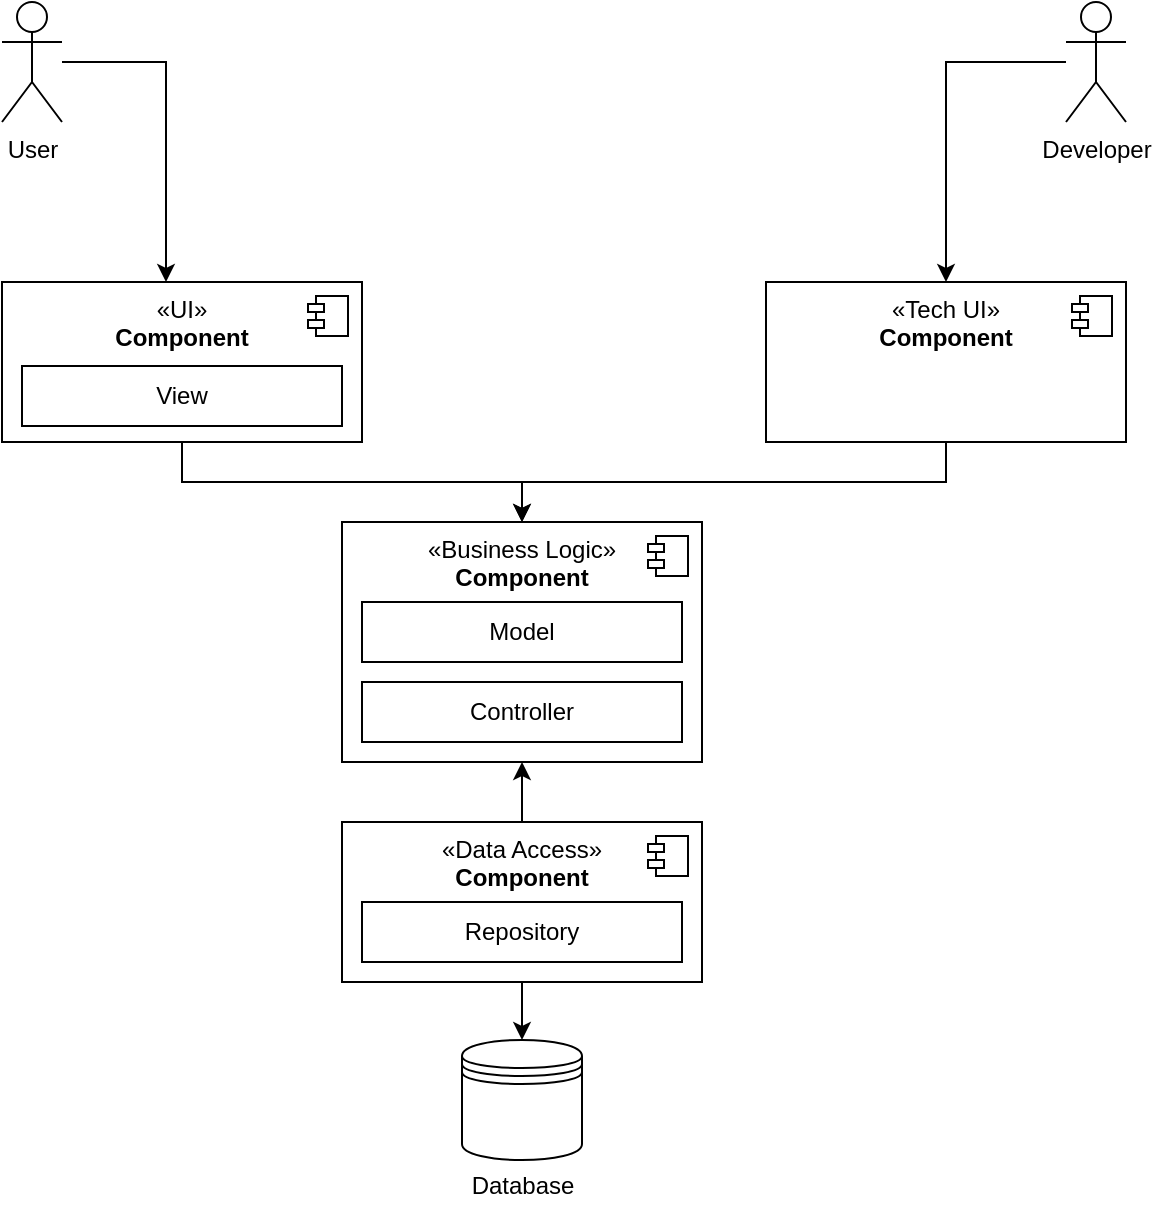 <mxfile version="24.4.14" type="device" pages="3">
  <diagram name="components" id="ZPSXpQAbd9bVSYFBc_yE">
    <mxGraphModel dx="1433" dy="623" grid="1" gridSize="10" guides="1" tooltips="1" connect="1" arrows="1" fold="1" page="1" pageScale="1" pageWidth="669" pageHeight="1011" math="0" shadow="0">
      <root>
        <mxCell id="0" />
        <mxCell id="1" parent="0" />
        <mxCell id="Ay2i0Mswdi9plJXHZUMT-6" value="" style="group" parent="1" vertex="1" connectable="0">
          <mxGeometry x="263" y="609" width="70" height="88" as="geometry" />
        </mxCell>
        <mxCell id="Ay2i0Mswdi9plJXHZUMT-4" value="" style="shape=datastore;whiteSpace=wrap;html=1;" parent="Ay2i0Mswdi9plJXHZUMT-6" vertex="1">
          <mxGeometry x="5" width="60" height="60" as="geometry" />
        </mxCell>
        <mxCell id="Ay2i0Mswdi9plJXHZUMT-5" value="Database" style="text;html=1;align=center;verticalAlign=middle;resizable=0;points=[];autosize=1;strokeColor=none;fillColor=none;" parent="Ay2i0Mswdi9plJXHZUMT-6" vertex="1">
          <mxGeometry y="58" width="70" height="30" as="geometry" />
        </mxCell>
        <mxCell id="Ay2i0Mswdi9plJXHZUMT-36" style="edgeStyle=orthogonalEdgeStyle;rounded=0;orthogonalLoop=1;jettySize=auto;html=1;entryX=0.5;entryY=0;entryDx=0;entryDy=0;" parent="1" source="Ay2i0Mswdi9plJXHZUMT-17" target="Ay2i0Mswdi9plJXHZUMT-21" edge="1">
          <mxGeometry relative="1" as="geometry" />
        </mxCell>
        <mxCell id="Ay2i0Mswdi9plJXHZUMT-17" value="«UI»&lt;br&gt;&lt;b&gt;Component&lt;/b&gt;" style="html=1;dropTarget=0;whiteSpace=wrap;verticalAlign=top;" parent="1" vertex="1">
          <mxGeometry x="38" y="230" width="180" height="80" as="geometry" />
        </mxCell>
        <mxCell id="Ay2i0Mswdi9plJXHZUMT-18" value="" style="shape=module;jettyWidth=8;jettyHeight=4;" parent="Ay2i0Mswdi9plJXHZUMT-17" vertex="1">
          <mxGeometry x="1" width="20" height="20" relative="1" as="geometry">
            <mxPoint x="-27" y="7" as="offset" />
          </mxGeometry>
        </mxCell>
        <mxCell id="Ay2i0Mswdi9plJXHZUMT-21" value="«Business Logic»&lt;br&gt;&lt;b&gt;Component&lt;/b&gt;" style="html=1;dropTarget=0;whiteSpace=wrap;verticalAlign=top;" parent="1" vertex="1">
          <mxGeometry x="208" y="350" width="180" height="120" as="geometry" />
        </mxCell>
        <mxCell id="Ay2i0Mswdi9plJXHZUMT-22" value="" style="shape=module;jettyWidth=8;jettyHeight=4;" parent="Ay2i0Mswdi9plJXHZUMT-21" vertex="1">
          <mxGeometry x="1" width="20" height="20" relative="1" as="geometry">
            <mxPoint x="-27" y="7" as="offset" />
          </mxGeometry>
        </mxCell>
        <mxCell id="Ay2i0Mswdi9plJXHZUMT-28" style="edgeStyle=orthogonalEdgeStyle;rounded=0;orthogonalLoop=1;jettySize=auto;html=1;exitX=0.5;exitY=1;exitDx=0;exitDy=0;entryX=0.5;entryY=0;entryDx=0;entryDy=0;" parent="1" source="Ay2i0Mswdi9plJXHZUMT-23" target="Ay2i0Mswdi9plJXHZUMT-4" edge="1">
          <mxGeometry relative="1" as="geometry">
            <mxPoint x="298.333" y="560" as="targetPoint" />
          </mxGeometry>
        </mxCell>
        <mxCell id="Ay2i0Mswdi9plJXHZUMT-30" style="edgeStyle=orthogonalEdgeStyle;rounded=0;orthogonalLoop=1;jettySize=auto;html=1;" parent="1" source="Ay2i0Mswdi9plJXHZUMT-23" target="Ay2i0Mswdi9plJXHZUMT-21" edge="1">
          <mxGeometry relative="1" as="geometry" />
        </mxCell>
        <mxCell id="Ay2i0Mswdi9plJXHZUMT-23" value="«Data Access»&lt;br&gt;&lt;b&gt;Component&lt;/b&gt;" style="html=1;dropTarget=0;whiteSpace=wrap;labelPosition=center;verticalLabelPosition=middle;align=center;verticalAlign=top;" parent="1" vertex="1">
          <mxGeometry x="208" y="500" width="180" height="80" as="geometry" />
        </mxCell>
        <mxCell id="Ay2i0Mswdi9plJXHZUMT-24" value="" style="shape=module;jettyWidth=8;jettyHeight=4;" parent="Ay2i0Mswdi9plJXHZUMT-23" vertex="1">
          <mxGeometry x="1" width="20" height="20" relative="1" as="geometry">
            <mxPoint x="-27" y="7" as="offset" />
          </mxGeometry>
        </mxCell>
        <mxCell id="Ay2i0Mswdi9plJXHZUMT-33" value="Repository" style="html=1;dropTarget=0;whiteSpace=wrap;" parent="1" vertex="1">
          <mxGeometry x="218" y="540" width="160" height="30" as="geometry" />
        </mxCell>
        <mxCell id="Ay2i0Mswdi9plJXHZUMT-35" value="View" style="html=1;dropTarget=0;whiteSpace=wrap;" parent="1" vertex="1">
          <mxGeometry x="48" y="272" width="160" height="30" as="geometry" />
        </mxCell>
        <mxCell id="Ay2i0Mswdi9plJXHZUMT-37" value="Model" style="html=1;dropTarget=0;whiteSpace=wrap;" parent="1" vertex="1">
          <mxGeometry x="218" y="390" width="160" height="30" as="geometry" />
        </mxCell>
        <mxCell id="Ay2i0Mswdi9plJXHZUMT-38" value="Controller" style="html=1;dropTarget=0;whiteSpace=wrap;" parent="1" vertex="1">
          <mxGeometry x="218" y="430" width="160" height="30" as="geometry" />
        </mxCell>
        <mxCell id="XOLwbGFQoA3aIiIbM5S9-3" style="edgeStyle=orthogonalEdgeStyle;rounded=0;orthogonalLoop=1;jettySize=auto;html=1;" edge="1" parent="1" source="XOLwbGFQoA3aIiIbM5S9-1" target="Ay2i0Mswdi9plJXHZUMT-21">
          <mxGeometry relative="1" as="geometry">
            <Array as="points">
              <mxPoint x="510" y="330" />
              <mxPoint x="298" y="330" />
            </Array>
          </mxGeometry>
        </mxCell>
        <mxCell id="XOLwbGFQoA3aIiIbM5S9-1" value="«Tech UI»&lt;br&gt;&lt;b&gt;Component&lt;/b&gt;" style="html=1;dropTarget=0;whiteSpace=wrap;verticalAlign=top;" vertex="1" parent="1">
          <mxGeometry x="420" y="230" width="180" height="80" as="geometry" />
        </mxCell>
        <mxCell id="XOLwbGFQoA3aIiIbM5S9-2" value="" style="shape=module;jettyWidth=8;jettyHeight=4;" vertex="1" parent="XOLwbGFQoA3aIiIbM5S9-1">
          <mxGeometry x="1" width="20" height="20" relative="1" as="geometry">
            <mxPoint x="-27" y="7" as="offset" />
          </mxGeometry>
        </mxCell>
        <mxCell id="XOLwbGFQoA3aIiIbM5S9-18" style="edgeStyle=orthogonalEdgeStyle;rounded=0;orthogonalLoop=1;jettySize=auto;html=1;" edge="1" parent="1" source="XOLwbGFQoA3aIiIbM5S9-16" target="Ay2i0Mswdi9plJXHZUMT-17">
          <mxGeometry relative="1" as="geometry">
            <Array as="points">
              <mxPoint x="120" y="120" />
            </Array>
          </mxGeometry>
        </mxCell>
        <mxCell id="XOLwbGFQoA3aIiIbM5S9-16" value="User" style="shape=umlActor;verticalLabelPosition=bottom;verticalAlign=top;html=1;outlineConnect=0;" vertex="1" parent="1">
          <mxGeometry x="38" y="90" width="30" height="60" as="geometry" />
        </mxCell>
        <mxCell id="XOLwbGFQoA3aIiIbM5S9-20" style="edgeStyle=orthogonalEdgeStyle;rounded=0;orthogonalLoop=1;jettySize=auto;html=1;" edge="1" parent="1" source="XOLwbGFQoA3aIiIbM5S9-19" target="XOLwbGFQoA3aIiIbM5S9-1">
          <mxGeometry relative="1" as="geometry">
            <Array as="points">
              <mxPoint x="510" y="120" />
            </Array>
          </mxGeometry>
        </mxCell>
        <mxCell id="XOLwbGFQoA3aIiIbM5S9-19" value="Developer" style="shape=umlActor;verticalLabelPosition=bottom;verticalAlign=top;html=1;outlineConnect=0;" vertex="1" parent="1">
          <mxGeometry x="570" y="90" width="30" height="60" as="geometry" />
        </mxCell>
      </root>
    </mxGraphModel>
  </diagram>
  <diagram id="no5QrEiPsZug8i_JH6ME" name="db-diagram">
    <mxGraphModel dx="1890" dy="623" grid="1" gridSize="10" guides="1" tooltips="1" connect="1" arrows="1" fold="1" page="1" pageScale="1" pageWidth="669" pageHeight="1011" math="0" shadow="0">
      <root>
        <mxCell id="0" />
        <mxCell id="1" parent="0" />
        <mxCell id="964aUwOiXovf4ReX7AMf-8" value="Serials (&lt;i style=&quot;font-weight: normal;&quot;&gt;Сериалы&lt;/i&gt;)" style="shape=table;startSize=30;container=1;collapsible=1;childLayout=tableLayout;fixedRows=1;rowLines=0;fontStyle=1;align=center;resizeLast=1;html=1;" parent="1" vertex="1">
          <mxGeometry x="-539" y="300" width="180" height="300" as="geometry" />
        </mxCell>
        <mxCell id="964aUwOiXovf4ReX7AMf-9" value="" style="shape=tableRow;horizontal=0;startSize=0;swimlaneHead=0;swimlaneBody=0;fillColor=none;collapsible=0;dropTarget=0;points=[[0,0.5],[1,0.5]];portConstraint=eastwest;top=0;left=0;right=0;bottom=1;" parent="964aUwOiXovf4ReX7AMf-8" vertex="1">
          <mxGeometry y="30" width="180" height="30" as="geometry" />
        </mxCell>
        <mxCell id="964aUwOiXovf4ReX7AMf-10" value="PK, I" style="shape=partialRectangle;connectable=0;fillColor=none;top=0;left=0;bottom=0;right=0;fontStyle=1;overflow=hidden;whiteSpace=wrap;html=1;" parent="964aUwOiXovf4ReX7AMf-9" vertex="1">
          <mxGeometry width="30" height="30" as="geometry">
            <mxRectangle width="30" height="30" as="alternateBounds" />
          </mxGeometry>
        </mxCell>
        <mxCell id="964aUwOiXovf4ReX7AMf-11" value="s_id" style="shape=partialRectangle;connectable=0;fillColor=none;top=0;left=0;bottom=0;right=0;align=left;spacingLeft=6;fontStyle=5;overflow=hidden;whiteSpace=wrap;html=1;" parent="964aUwOiXovf4ReX7AMf-9" vertex="1">
          <mxGeometry x="30" width="150" height="30" as="geometry">
            <mxRectangle width="150" height="30" as="alternateBounds" />
          </mxGeometry>
        </mxCell>
        <mxCell id="964aUwOiXovf4ReX7AMf-15" value="" style="shape=tableRow;horizontal=0;startSize=0;swimlaneHead=0;swimlaneBody=0;fillColor=none;collapsible=0;dropTarget=0;points=[[0,0.5],[1,0.5]];portConstraint=eastwest;top=0;left=0;right=0;bottom=0;" parent="964aUwOiXovf4ReX7AMf-8" vertex="1">
          <mxGeometry y="60" width="180" height="30" as="geometry" />
        </mxCell>
        <mxCell id="964aUwOiXovf4ReX7AMf-16" value="FK, I" style="shape=partialRectangle;connectable=0;fillColor=none;top=0;left=0;bottom=0;right=0;editable=1;overflow=hidden;whiteSpace=wrap;html=1;" parent="964aUwOiXovf4ReX7AMf-15" vertex="1">
          <mxGeometry width="30" height="30" as="geometry">
            <mxRectangle width="30" height="30" as="alternateBounds" />
          </mxGeometry>
        </mxCell>
        <mxCell id="964aUwOiXovf4ReX7AMf-17" value="s_idProducer" style="shape=partialRectangle;connectable=0;fillColor=none;top=0;left=0;bottom=0;right=0;align=left;spacingLeft=6;overflow=hidden;whiteSpace=wrap;html=1;" parent="964aUwOiXovf4ReX7AMf-15" vertex="1">
          <mxGeometry x="30" width="150" height="30" as="geometry">
            <mxRectangle width="150" height="30" as="alternateBounds" />
          </mxGeometry>
        </mxCell>
        <mxCell id="964aUwOiXovf4ReX7AMf-91" style="shape=tableRow;horizontal=0;startSize=0;swimlaneHead=0;swimlaneBody=0;fillColor=none;collapsible=0;dropTarget=0;points=[[0,0.5],[1,0.5]];portConstraint=eastwest;top=0;left=0;right=0;bottom=0;" parent="964aUwOiXovf4ReX7AMf-8" vertex="1">
          <mxGeometry y="90" width="180" height="30" as="geometry" />
        </mxCell>
        <mxCell id="964aUwOiXovf4ReX7AMf-92" value="V" style="shape=partialRectangle;connectable=0;fillColor=none;top=0;left=0;bottom=0;right=0;editable=1;overflow=hidden;whiteSpace=wrap;html=1;" parent="964aUwOiXovf4ReX7AMf-91" vertex="1">
          <mxGeometry width="30" height="30" as="geometry">
            <mxRectangle width="30" height="30" as="alternateBounds" />
          </mxGeometry>
        </mxCell>
        <mxCell id="964aUwOiXovf4ReX7AMf-93" value="s_name&lt;br&gt;" style="shape=partialRectangle;connectable=0;fillColor=none;top=0;left=0;bottom=0;right=0;align=left;spacingLeft=6;overflow=hidden;whiteSpace=wrap;html=1;" parent="964aUwOiXovf4ReX7AMf-91" vertex="1">
          <mxGeometry x="30" width="150" height="30" as="geometry">
            <mxRectangle width="150" height="30" as="alternateBounds" />
          </mxGeometry>
        </mxCell>
        <mxCell id="964aUwOiXovf4ReX7AMf-94" style="shape=tableRow;horizontal=0;startSize=0;swimlaneHead=0;swimlaneBody=0;fillColor=none;collapsible=0;dropTarget=0;points=[[0,0.5],[1,0.5]];portConstraint=eastwest;top=0;left=0;right=0;bottom=0;" parent="964aUwOiXovf4ReX7AMf-8" vertex="1">
          <mxGeometry y="120" width="180" height="30" as="geometry" />
        </mxCell>
        <mxCell id="964aUwOiXovf4ReX7AMf-95" value="V" style="shape=partialRectangle;connectable=0;fillColor=none;top=0;left=0;bottom=0;right=0;editable=1;overflow=hidden;whiteSpace=wrap;html=1;" parent="964aUwOiXovf4ReX7AMf-94" vertex="1">
          <mxGeometry width="30" height="30" as="geometry">
            <mxRectangle width="30" height="30" as="alternateBounds" />
          </mxGeometry>
        </mxCell>
        <mxCell id="964aUwOiXovf4ReX7AMf-96" value="s_description" style="shape=partialRectangle;connectable=0;fillColor=none;top=0;left=0;bottom=0;right=0;align=left;spacingLeft=6;overflow=hidden;whiteSpace=wrap;html=1;" parent="964aUwOiXovf4ReX7AMf-94" vertex="1">
          <mxGeometry x="30" width="150" height="30" as="geometry">
            <mxRectangle width="150" height="30" as="alternateBounds" />
          </mxGeometry>
        </mxCell>
        <mxCell id="964aUwOiXovf4ReX7AMf-97" style="shape=tableRow;horizontal=0;startSize=0;swimlaneHead=0;swimlaneBody=0;fillColor=none;collapsible=0;dropTarget=0;points=[[0,0.5],[1,0.5]];portConstraint=eastwest;top=0;left=0;right=0;bottom=0;" parent="964aUwOiXovf4ReX7AMf-8" vertex="1">
          <mxGeometry y="150" width="180" height="30" as="geometry" />
        </mxCell>
        <mxCell id="964aUwOiXovf4ReX7AMf-98" value="I" style="shape=partialRectangle;connectable=0;fillColor=none;top=0;left=0;bottom=0;right=0;editable=1;overflow=hidden;whiteSpace=wrap;html=1;" parent="964aUwOiXovf4ReX7AMf-97" vertex="1">
          <mxGeometry width="30" height="30" as="geometry">
            <mxRectangle width="30" height="30" as="alternateBounds" />
          </mxGeometry>
        </mxCell>
        <mxCell id="964aUwOiXovf4ReX7AMf-99" value="s_year" style="shape=partialRectangle;connectable=0;fillColor=none;top=0;left=0;bottom=0;right=0;align=left;spacingLeft=6;overflow=hidden;whiteSpace=wrap;html=1;" parent="964aUwOiXovf4ReX7AMf-97" vertex="1">
          <mxGeometry x="30" width="150" height="30" as="geometry">
            <mxRectangle width="150" height="30" as="alternateBounds" />
          </mxGeometry>
        </mxCell>
        <mxCell id="964aUwOiXovf4ReX7AMf-100" style="shape=tableRow;horizontal=0;startSize=0;swimlaneHead=0;swimlaneBody=0;fillColor=none;collapsible=0;dropTarget=0;points=[[0,0.5],[1,0.5]];portConstraint=eastwest;top=0;left=0;right=0;bottom=0;" parent="964aUwOiXovf4ReX7AMf-8" vertex="1">
          <mxGeometry y="180" width="180" height="30" as="geometry" />
        </mxCell>
        <mxCell id="964aUwOiXovf4ReX7AMf-101" value="V" style="shape=partialRectangle;connectable=0;fillColor=none;top=0;left=0;bottom=0;right=0;editable=1;overflow=hidden;whiteSpace=wrap;html=1;" parent="964aUwOiXovf4ReX7AMf-100" vertex="1">
          <mxGeometry width="30" height="30" as="geometry">
            <mxRectangle width="30" height="30" as="alternateBounds" />
          </mxGeometry>
        </mxCell>
        <mxCell id="964aUwOiXovf4ReX7AMf-102" value="s_genre" style="shape=partialRectangle;connectable=0;fillColor=none;top=0;left=0;bottom=0;right=0;align=left;spacingLeft=6;overflow=hidden;whiteSpace=wrap;html=1;" parent="964aUwOiXovf4ReX7AMf-100" vertex="1">
          <mxGeometry x="30" width="150" height="30" as="geometry">
            <mxRectangle width="150" height="30" as="alternateBounds" />
          </mxGeometry>
        </mxCell>
        <mxCell id="964aUwOiXovf4ReX7AMf-103" style="shape=tableRow;horizontal=0;startSize=0;swimlaneHead=0;swimlaneBody=0;fillColor=none;collapsible=0;dropTarget=0;points=[[0,0.5],[1,0.5]];portConstraint=eastwest;top=0;left=0;right=0;bottom=0;" parent="964aUwOiXovf4ReX7AMf-8" vertex="1">
          <mxGeometry y="210" width="180" height="30" as="geometry" />
        </mxCell>
        <mxCell id="964aUwOiXovf4ReX7AMf-104" value="F" style="shape=partialRectangle;connectable=0;fillColor=none;top=0;left=0;bottom=0;right=0;editable=1;overflow=hidden;whiteSpace=wrap;html=1;" parent="964aUwOiXovf4ReX7AMf-103" vertex="1">
          <mxGeometry width="30" height="30" as="geometry">
            <mxRectangle width="30" height="30" as="alternateBounds" />
          </mxGeometry>
        </mxCell>
        <mxCell id="964aUwOiXovf4ReX7AMf-105" value="s_rating" style="shape=partialRectangle;connectable=0;fillColor=none;top=0;left=0;bottom=0;right=0;align=left;spacingLeft=6;overflow=hidden;whiteSpace=wrap;html=1;" parent="964aUwOiXovf4ReX7AMf-103" vertex="1">
          <mxGeometry x="30" width="150" height="30" as="geometry">
            <mxRectangle width="150" height="30" as="alternateBounds" />
          </mxGeometry>
        </mxCell>
        <mxCell id="964aUwOiXovf4ReX7AMf-106" style="shape=tableRow;horizontal=0;startSize=0;swimlaneHead=0;swimlaneBody=0;fillColor=none;collapsible=0;dropTarget=0;points=[[0,0.5],[1,0.5]];portConstraint=eastwest;top=0;left=0;right=0;bottom=0;" parent="964aUwOiXovf4ReX7AMf-8" vertex="1">
          <mxGeometry y="240" width="180" height="30" as="geometry" />
        </mxCell>
        <mxCell id="964aUwOiXovf4ReX7AMf-107" value="I" style="shape=partialRectangle;connectable=0;fillColor=none;top=0;left=0;bottom=0;right=0;editable=1;overflow=hidden;whiteSpace=wrap;html=1;" parent="964aUwOiXovf4ReX7AMf-106" vertex="1">
          <mxGeometry width="30" height="30" as="geometry">
            <mxRectangle width="30" height="30" as="alternateBounds" />
          </mxGeometry>
        </mxCell>
        <mxCell id="964aUwOiXovf4ReX7AMf-108" value="s_seasons" style="shape=partialRectangle;connectable=0;fillColor=none;top=0;left=0;bottom=0;right=0;align=left;spacingLeft=6;overflow=hidden;whiteSpace=wrap;html=1;" parent="964aUwOiXovf4ReX7AMf-106" vertex="1">
          <mxGeometry x="30" width="150" height="30" as="geometry">
            <mxRectangle width="150" height="30" as="alternateBounds" />
          </mxGeometry>
        </mxCell>
        <mxCell id="964aUwOiXovf4ReX7AMf-109" style="shape=tableRow;horizontal=0;startSize=0;swimlaneHead=0;swimlaneBody=0;fillColor=none;collapsible=0;dropTarget=0;points=[[0,0.5],[1,0.5]];portConstraint=eastwest;top=0;left=0;right=0;bottom=0;" parent="964aUwOiXovf4ReX7AMf-8" vertex="1">
          <mxGeometry y="270" width="180" height="30" as="geometry" />
        </mxCell>
        <mxCell id="964aUwOiXovf4ReX7AMf-110" value="V" style="shape=partialRectangle;connectable=0;fillColor=none;top=0;left=0;bottom=0;right=0;editable=1;overflow=hidden;whiteSpace=wrap;html=1;" parent="964aUwOiXovf4ReX7AMf-109" vertex="1">
          <mxGeometry width="30" height="30" as="geometry">
            <mxRectangle width="30" height="30" as="alternateBounds" />
          </mxGeometry>
        </mxCell>
        <mxCell id="964aUwOiXovf4ReX7AMf-111" value="s_state" style="shape=partialRectangle;connectable=0;fillColor=none;top=0;left=0;bottom=0;right=0;align=left;spacingLeft=6;overflow=hidden;whiteSpace=wrap;html=1;" parent="964aUwOiXovf4ReX7AMf-109" vertex="1">
          <mxGeometry x="30" width="150" height="30" as="geometry">
            <mxRectangle width="150" height="30" as="alternateBounds" />
          </mxGeometry>
        </mxCell>
        <mxCell id="964aUwOiXovf4ReX7AMf-21" value="Actors (&lt;i style=&quot;font-weight: normal;&quot;&gt;Актеры&lt;/i&gt;)" style="shape=table;startSize=30;container=1;collapsible=1;childLayout=tableLayout;fixedRows=1;rowLines=0;fontStyle=1;align=center;resizeLast=1;html=1;" parent="1" vertex="1">
          <mxGeometry x="60" y="400" width="180" height="180" as="geometry" />
        </mxCell>
        <mxCell id="964aUwOiXovf4ReX7AMf-22" value="" style="shape=tableRow;horizontal=0;startSize=0;swimlaneHead=0;swimlaneBody=0;fillColor=none;collapsible=0;dropTarget=0;points=[[0,0.5],[1,0.5]];portConstraint=eastwest;top=0;left=0;right=0;bottom=1;" parent="964aUwOiXovf4ReX7AMf-21" vertex="1">
          <mxGeometry y="30" width="180" height="30" as="geometry" />
        </mxCell>
        <mxCell id="964aUwOiXovf4ReX7AMf-23" value="PK, I" style="shape=partialRectangle;connectable=0;fillColor=none;top=0;left=0;bottom=0;right=0;fontStyle=1;overflow=hidden;whiteSpace=wrap;html=1;" parent="964aUwOiXovf4ReX7AMf-22" vertex="1">
          <mxGeometry width="30" height="30" as="geometry">
            <mxRectangle width="30" height="30" as="alternateBounds" />
          </mxGeometry>
        </mxCell>
        <mxCell id="964aUwOiXovf4ReX7AMf-24" value="a_id" style="shape=partialRectangle;connectable=0;fillColor=none;top=0;left=0;bottom=0;right=0;align=left;spacingLeft=6;fontStyle=5;overflow=hidden;whiteSpace=wrap;html=1;" parent="964aUwOiXovf4ReX7AMf-22" vertex="1">
          <mxGeometry x="30" width="150" height="30" as="geometry">
            <mxRectangle width="150" height="30" as="alternateBounds" />
          </mxGeometry>
        </mxCell>
        <mxCell id="964aUwOiXovf4ReX7AMf-25" value="" style="shape=tableRow;horizontal=0;startSize=0;swimlaneHead=0;swimlaneBody=0;fillColor=none;collapsible=0;dropTarget=0;points=[[0,0.5],[1,0.5]];portConstraint=eastwest;top=0;left=0;right=0;bottom=0;" parent="964aUwOiXovf4ReX7AMf-21" vertex="1">
          <mxGeometry y="60" width="180" height="30" as="geometry" />
        </mxCell>
        <mxCell id="964aUwOiXovf4ReX7AMf-26" value="V" style="shape=partialRectangle;connectable=0;fillColor=none;top=0;left=0;bottom=0;right=0;editable=1;overflow=hidden;whiteSpace=wrap;html=1;" parent="964aUwOiXovf4ReX7AMf-25" vertex="1">
          <mxGeometry width="30" height="30" as="geometry">
            <mxRectangle width="30" height="30" as="alternateBounds" />
          </mxGeometry>
        </mxCell>
        <mxCell id="964aUwOiXovf4ReX7AMf-27" value="a_name" style="shape=partialRectangle;connectable=0;fillColor=none;top=0;left=0;bottom=0;right=0;align=left;spacingLeft=6;overflow=hidden;whiteSpace=wrap;html=1;" parent="964aUwOiXovf4ReX7AMf-25" vertex="1">
          <mxGeometry x="30" width="150" height="30" as="geometry">
            <mxRectangle width="150" height="30" as="alternateBounds" />
          </mxGeometry>
        </mxCell>
        <mxCell id="964aUwOiXovf4ReX7AMf-118" style="shape=tableRow;horizontal=0;startSize=0;swimlaneHead=0;swimlaneBody=0;fillColor=none;collapsible=0;dropTarget=0;points=[[0,0.5],[1,0.5]];portConstraint=eastwest;top=0;left=0;right=0;bottom=0;" parent="964aUwOiXovf4ReX7AMf-21" vertex="1">
          <mxGeometry y="90" width="180" height="30" as="geometry" />
        </mxCell>
        <mxCell id="964aUwOiXovf4ReX7AMf-119" value="V" style="shape=partialRectangle;connectable=0;fillColor=none;top=0;left=0;bottom=0;right=0;editable=1;overflow=hidden;whiteSpace=wrap;html=1;" parent="964aUwOiXovf4ReX7AMf-118" vertex="1">
          <mxGeometry width="30" height="30" as="geometry">
            <mxRectangle width="30" height="30" as="alternateBounds" />
          </mxGeometry>
        </mxCell>
        <mxCell id="964aUwOiXovf4ReX7AMf-120" value="a_surname" style="shape=partialRectangle;connectable=0;fillColor=none;top=0;left=0;bottom=0;right=0;align=left;spacingLeft=6;overflow=hidden;whiteSpace=wrap;html=1;" parent="964aUwOiXovf4ReX7AMf-118" vertex="1">
          <mxGeometry x="30" width="150" height="30" as="geometry">
            <mxRectangle width="150" height="30" as="alternateBounds" />
          </mxGeometry>
        </mxCell>
        <mxCell id="964aUwOiXovf4ReX7AMf-115" style="shape=tableRow;horizontal=0;startSize=0;swimlaneHead=0;swimlaneBody=0;fillColor=none;collapsible=0;dropTarget=0;points=[[0,0.5],[1,0.5]];portConstraint=eastwest;top=0;left=0;right=0;bottom=0;" parent="964aUwOiXovf4ReX7AMf-21" vertex="1">
          <mxGeometry y="120" width="180" height="30" as="geometry" />
        </mxCell>
        <mxCell id="964aUwOiXovf4ReX7AMf-116" value="V" style="shape=partialRectangle;connectable=0;fillColor=none;top=0;left=0;bottom=0;right=0;editable=1;overflow=hidden;whiteSpace=wrap;html=1;" parent="964aUwOiXovf4ReX7AMf-115" vertex="1">
          <mxGeometry width="30" height="30" as="geometry">
            <mxRectangle width="30" height="30" as="alternateBounds" />
          </mxGeometry>
        </mxCell>
        <mxCell id="964aUwOiXovf4ReX7AMf-117" value="a_gender" style="shape=partialRectangle;connectable=0;fillColor=none;top=0;left=0;bottom=0;right=0;align=left;spacingLeft=6;overflow=hidden;whiteSpace=wrap;html=1;" parent="964aUwOiXovf4ReX7AMf-115" vertex="1">
          <mxGeometry x="30" width="150" height="30" as="geometry">
            <mxRectangle width="150" height="30" as="alternateBounds" />
          </mxGeometry>
        </mxCell>
        <mxCell id="964aUwOiXovf4ReX7AMf-112" style="shape=tableRow;horizontal=0;startSize=0;swimlaneHead=0;swimlaneBody=0;fillColor=none;collapsible=0;dropTarget=0;points=[[0,0.5],[1,0.5]];portConstraint=eastwest;top=0;left=0;right=0;bottom=0;" parent="964aUwOiXovf4ReX7AMf-21" vertex="1">
          <mxGeometry y="150" width="180" height="30" as="geometry" />
        </mxCell>
        <mxCell id="964aUwOiXovf4ReX7AMf-113" value="D" style="shape=partialRectangle;connectable=0;fillColor=none;top=0;left=0;bottom=0;right=0;editable=1;overflow=hidden;whiteSpace=wrap;html=1;" parent="964aUwOiXovf4ReX7AMf-112" vertex="1">
          <mxGeometry width="30" height="30" as="geometry">
            <mxRectangle width="30" height="30" as="alternateBounds" />
          </mxGeometry>
        </mxCell>
        <mxCell id="964aUwOiXovf4ReX7AMf-114" value="a_bdate" style="shape=partialRectangle;connectable=0;fillColor=none;top=0;left=0;bottom=0;right=0;align=left;spacingLeft=6;overflow=hidden;whiteSpace=wrap;html=1;" parent="964aUwOiXovf4ReX7AMf-112" vertex="1">
          <mxGeometry x="30" width="150" height="30" as="geometry">
            <mxRectangle width="150" height="30" as="alternateBounds" />
          </mxGeometry>
        </mxCell>
        <mxCell id="964aUwOiXovf4ReX7AMf-28" value="Producers (&lt;i style=&quot;font-weight: normal;&quot;&gt;Режиссеры&lt;/i&gt;)" style="shape=table;startSize=30;container=1;collapsible=1;childLayout=tableLayout;fixedRows=1;rowLines=0;fontStyle=1;align=center;resizeLast=1;html=1;" parent="1" vertex="1">
          <mxGeometry x="-540" y="680" width="180" height="120" as="geometry" />
        </mxCell>
        <mxCell id="964aUwOiXovf4ReX7AMf-29" value="" style="shape=tableRow;horizontal=0;startSize=0;swimlaneHead=0;swimlaneBody=0;fillColor=none;collapsible=0;dropTarget=0;points=[[0,0.5],[1,0.5]];portConstraint=eastwest;top=0;left=0;right=0;bottom=1;" parent="964aUwOiXovf4ReX7AMf-28" vertex="1">
          <mxGeometry y="30" width="180" height="30" as="geometry" />
        </mxCell>
        <mxCell id="964aUwOiXovf4ReX7AMf-30" value="PK, I" style="shape=partialRectangle;connectable=0;fillColor=none;top=0;left=0;bottom=0;right=0;fontStyle=1;overflow=hidden;whiteSpace=wrap;html=1;" parent="964aUwOiXovf4ReX7AMf-29" vertex="1">
          <mxGeometry width="30" height="30" as="geometry">
            <mxRectangle width="30" height="30" as="alternateBounds" />
          </mxGeometry>
        </mxCell>
        <mxCell id="964aUwOiXovf4ReX7AMf-31" value="p_id" style="shape=partialRectangle;connectable=0;fillColor=none;top=0;left=0;bottom=0;right=0;align=left;spacingLeft=6;fontStyle=5;overflow=hidden;whiteSpace=wrap;html=1;" parent="964aUwOiXovf4ReX7AMf-29" vertex="1">
          <mxGeometry x="30" width="150" height="30" as="geometry">
            <mxRectangle width="150" height="30" as="alternateBounds" />
          </mxGeometry>
        </mxCell>
        <mxCell id="964aUwOiXovf4ReX7AMf-124" style="shape=tableRow;horizontal=0;startSize=0;swimlaneHead=0;swimlaneBody=0;fillColor=none;collapsible=0;dropTarget=0;points=[[0,0.5],[1,0.5]];portConstraint=eastwest;top=0;left=0;right=0;bottom=0;" parent="964aUwOiXovf4ReX7AMf-28" vertex="1">
          <mxGeometry y="60" width="180" height="30" as="geometry" />
        </mxCell>
        <mxCell id="964aUwOiXovf4ReX7AMf-125" value="V" style="shape=partialRectangle;connectable=0;fillColor=none;top=0;left=0;bottom=0;right=0;editable=1;overflow=hidden;whiteSpace=wrap;html=1;" parent="964aUwOiXovf4ReX7AMf-124" vertex="1">
          <mxGeometry width="30" height="30" as="geometry">
            <mxRectangle width="30" height="30" as="alternateBounds" />
          </mxGeometry>
        </mxCell>
        <mxCell id="964aUwOiXovf4ReX7AMf-126" value="p_name" style="shape=partialRectangle;connectable=0;fillColor=none;top=0;left=0;bottom=0;right=0;align=left;spacingLeft=6;overflow=hidden;whiteSpace=wrap;html=1;" parent="964aUwOiXovf4ReX7AMf-124" vertex="1">
          <mxGeometry x="30" width="150" height="30" as="geometry">
            <mxRectangle width="150" height="30" as="alternateBounds" />
          </mxGeometry>
        </mxCell>
        <mxCell id="964aUwOiXovf4ReX7AMf-121" style="shape=tableRow;horizontal=0;startSize=0;swimlaneHead=0;swimlaneBody=0;fillColor=none;collapsible=0;dropTarget=0;points=[[0,0.5],[1,0.5]];portConstraint=eastwest;top=0;left=0;right=0;bottom=0;" parent="964aUwOiXovf4ReX7AMf-28" vertex="1">
          <mxGeometry y="90" width="180" height="30" as="geometry" />
        </mxCell>
        <mxCell id="964aUwOiXovf4ReX7AMf-122" value="V" style="shape=partialRectangle;connectable=0;fillColor=none;top=0;left=0;bottom=0;right=0;editable=1;overflow=hidden;whiteSpace=wrap;html=1;" parent="964aUwOiXovf4ReX7AMf-121" vertex="1">
          <mxGeometry width="30" height="30" as="geometry">
            <mxRectangle width="30" height="30" as="alternateBounds" />
          </mxGeometry>
        </mxCell>
        <mxCell id="964aUwOiXovf4ReX7AMf-123" value="p_surname" style="shape=partialRectangle;connectable=0;fillColor=none;top=0;left=0;bottom=0;right=0;align=left;spacingLeft=6;overflow=hidden;whiteSpace=wrap;html=1;" parent="964aUwOiXovf4ReX7AMf-121" vertex="1">
          <mxGeometry x="30" width="150" height="30" as="geometry">
            <mxRectangle width="150" height="30" as="alternateBounds" />
          </mxGeometry>
        </mxCell>
        <mxCell id="964aUwOiXovf4ReX7AMf-35" value="Episodes (&lt;i style=&quot;font-weight: normal;&quot;&gt;Серии&lt;/i&gt;)" style="shape=table;startSize=30;container=1;collapsible=1;childLayout=tableLayout;fixedRows=1;rowLines=0;fontStyle=1;align=center;resizeLast=1;html=1;" parent="1" vertex="1">
          <mxGeometry x="60" y="590" width="180" height="210" as="geometry" />
        </mxCell>
        <mxCell id="964aUwOiXovf4ReX7AMf-36" value="" style="shape=tableRow;horizontal=0;startSize=0;swimlaneHead=0;swimlaneBody=0;fillColor=none;collapsible=0;dropTarget=0;points=[[0,0.5],[1,0.5]];portConstraint=eastwest;top=0;left=0;right=0;bottom=1;" parent="964aUwOiXovf4ReX7AMf-35" vertex="1">
          <mxGeometry y="30" width="180" height="30" as="geometry" />
        </mxCell>
        <mxCell id="964aUwOiXovf4ReX7AMf-37" value="PK, I" style="shape=partialRectangle;connectable=0;fillColor=none;top=0;left=0;bottom=0;right=0;fontStyle=1;overflow=hidden;whiteSpace=wrap;html=1;" parent="964aUwOiXovf4ReX7AMf-36" vertex="1">
          <mxGeometry width="30" height="30" as="geometry">
            <mxRectangle width="30" height="30" as="alternateBounds" />
          </mxGeometry>
        </mxCell>
        <mxCell id="964aUwOiXovf4ReX7AMf-38" value="e_id" style="shape=partialRectangle;connectable=0;fillColor=none;top=0;left=0;bottom=0;right=0;align=left;spacingLeft=6;fontStyle=5;overflow=hidden;whiteSpace=wrap;html=1;" parent="964aUwOiXovf4ReX7AMf-36" vertex="1">
          <mxGeometry x="30" width="150" height="30" as="geometry">
            <mxRectangle width="150" height="30" as="alternateBounds" />
          </mxGeometry>
        </mxCell>
        <mxCell id="964aUwOiXovf4ReX7AMf-39" value="" style="shape=tableRow;horizontal=0;startSize=0;swimlaneHead=0;swimlaneBody=0;fillColor=none;collapsible=0;dropTarget=0;points=[[0,0.5],[1,0.5]];portConstraint=eastwest;top=0;left=0;right=0;bottom=0;" parent="964aUwOiXovf4ReX7AMf-35" vertex="1">
          <mxGeometry y="60" width="180" height="30" as="geometry" />
        </mxCell>
        <mxCell id="964aUwOiXovf4ReX7AMf-40" value="FK, I" style="shape=partialRectangle;connectable=0;fillColor=none;top=0;left=0;bottom=0;right=0;editable=1;overflow=hidden;whiteSpace=wrap;html=1;" parent="964aUwOiXovf4ReX7AMf-39" vertex="1">
          <mxGeometry width="30" height="30" as="geometry">
            <mxRectangle width="30" height="30" as="alternateBounds" />
          </mxGeometry>
        </mxCell>
        <mxCell id="964aUwOiXovf4ReX7AMf-41" value="e_idSeason" style="shape=partialRectangle;connectable=0;fillColor=none;top=0;left=0;bottom=0;right=0;align=left;spacingLeft=6;overflow=hidden;whiteSpace=wrap;html=1;" parent="964aUwOiXovf4ReX7AMf-39" vertex="1">
          <mxGeometry x="30" width="150" height="30" as="geometry">
            <mxRectangle width="150" height="30" as="alternateBounds" />
          </mxGeometry>
        </mxCell>
        <mxCell id="964aUwOiXovf4ReX7AMf-139" style="shape=tableRow;horizontal=0;startSize=0;swimlaneHead=0;swimlaneBody=0;fillColor=none;collapsible=0;dropTarget=0;points=[[0,0.5],[1,0.5]];portConstraint=eastwest;top=0;left=0;right=0;bottom=0;" parent="964aUwOiXovf4ReX7AMf-35" vertex="1">
          <mxGeometry y="90" width="180" height="30" as="geometry" />
        </mxCell>
        <mxCell id="964aUwOiXovf4ReX7AMf-140" value="V" style="shape=partialRectangle;connectable=0;fillColor=none;top=0;left=0;bottom=0;right=0;editable=1;overflow=hidden;whiteSpace=wrap;html=1;" parent="964aUwOiXovf4ReX7AMf-139" vertex="1">
          <mxGeometry width="30" height="30" as="geometry">
            <mxRectangle width="30" height="30" as="alternateBounds" />
          </mxGeometry>
        </mxCell>
        <mxCell id="964aUwOiXovf4ReX7AMf-141" value="e_name" style="shape=partialRectangle;connectable=0;fillColor=none;top=0;left=0;bottom=0;right=0;align=left;spacingLeft=6;overflow=hidden;whiteSpace=wrap;html=1;" parent="964aUwOiXovf4ReX7AMf-139" vertex="1">
          <mxGeometry x="30" width="150" height="30" as="geometry">
            <mxRectangle width="150" height="30" as="alternateBounds" />
          </mxGeometry>
        </mxCell>
        <mxCell id="964aUwOiXovf4ReX7AMf-142" style="shape=tableRow;horizontal=0;startSize=0;swimlaneHead=0;swimlaneBody=0;fillColor=none;collapsible=0;dropTarget=0;points=[[0,0.5],[1,0.5]];portConstraint=eastwest;top=0;left=0;right=0;bottom=0;" parent="964aUwOiXovf4ReX7AMf-35" vertex="1">
          <mxGeometry y="120" width="180" height="30" as="geometry" />
        </mxCell>
        <mxCell id="964aUwOiXovf4ReX7AMf-143" value="I" style="shape=partialRectangle;connectable=0;fillColor=none;top=0;left=0;bottom=0;right=0;editable=1;overflow=hidden;whiteSpace=wrap;html=1;" parent="964aUwOiXovf4ReX7AMf-142" vertex="1">
          <mxGeometry width="30" height="30" as="geometry">
            <mxRectangle width="30" height="30" as="alternateBounds" />
          </mxGeometry>
        </mxCell>
        <mxCell id="964aUwOiXovf4ReX7AMf-144" value="e_num" style="shape=partialRectangle;connectable=0;fillColor=none;top=0;left=0;bottom=0;right=0;align=left;spacingLeft=6;overflow=hidden;whiteSpace=wrap;html=1;" parent="964aUwOiXovf4ReX7AMf-142" vertex="1">
          <mxGeometry x="30" width="150" height="30" as="geometry">
            <mxRectangle width="150" height="30" as="alternateBounds" />
          </mxGeometry>
        </mxCell>
        <mxCell id="964aUwOiXovf4ReX7AMf-145" style="shape=tableRow;horizontal=0;startSize=0;swimlaneHead=0;swimlaneBody=0;fillColor=none;collapsible=0;dropTarget=0;points=[[0,0.5],[1,0.5]];portConstraint=eastwest;top=0;left=0;right=0;bottom=0;" parent="964aUwOiXovf4ReX7AMf-35" vertex="1">
          <mxGeometry y="150" width="180" height="30" as="geometry" />
        </mxCell>
        <mxCell id="964aUwOiXovf4ReX7AMf-146" value="T" style="shape=partialRectangle;connectable=0;fillColor=none;top=0;left=0;bottom=0;right=0;editable=1;overflow=hidden;whiteSpace=wrap;html=1;" parent="964aUwOiXovf4ReX7AMf-145" vertex="1">
          <mxGeometry width="30" height="30" as="geometry">
            <mxRectangle width="30" height="30" as="alternateBounds" />
          </mxGeometry>
        </mxCell>
        <mxCell id="964aUwOiXovf4ReX7AMf-147" value="e_duration" style="shape=partialRectangle;connectable=0;fillColor=none;top=0;left=0;bottom=0;right=0;align=left;spacingLeft=6;overflow=hidden;whiteSpace=wrap;html=1;" parent="964aUwOiXovf4ReX7AMf-145" vertex="1">
          <mxGeometry x="30" width="150" height="30" as="geometry">
            <mxRectangle width="150" height="30" as="alternateBounds" />
          </mxGeometry>
        </mxCell>
        <mxCell id="964aUwOiXovf4ReX7AMf-148" style="shape=tableRow;horizontal=0;startSize=0;swimlaneHead=0;swimlaneBody=0;fillColor=none;collapsible=0;dropTarget=0;points=[[0,0.5],[1,0.5]];portConstraint=eastwest;top=0;left=0;right=0;bottom=0;" parent="964aUwOiXovf4ReX7AMf-35" vertex="1">
          <mxGeometry y="180" width="180" height="30" as="geometry" />
        </mxCell>
        <mxCell id="964aUwOiXovf4ReX7AMf-149" value="D" style="shape=partialRectangle;connectable=0;fillColor=none;top=0;left=0;bottom=0;right=0;editable=1;overflow=hidden;whiteSpace=wrap;html=1;" parent="964aUwOiXovf4ReX7AMf-148" vertex="1">
          <mxGeometry width="30" height="30" as="geometry">
            <mxRectangle width="30" height="30" as="alternateBounds" />
          </mxGeometry>
        </mxCell>
        <mxCell id="964aUwOiXovf4ReX7AMf-150" value="e_date" style="shape=partialRectangle;connectable=0;fillColor=none;top=0;left=0;bottom=0;right=0;align=left;spacingLeft=6;overflow=hidden;whiteSpace=wrap;html=1;" parent="964aUwOiXovf4ReX7AMf-148" vertex="1">
          <mxGeometry x="30" width="150" height="30" as="geometry">
            <mxRectangle width="150" height="30" as="alternateBounds" />
          </mxGeometry>
        </mxCell>
        <mxCell id="964aUwOiXovf4ReX7AMf-42" value="Seasons (&lt;i style=&quot;font-weight: normal;&quot;&gt;Сезоны&lt;/i&gt;)" style="shape=table;startSize=30;container=1;collapsible=1;childLayout=tableLayout;fixedRows=1;rowLines=0;fontStyle=1;align=center;resizeLast=1;html=1;" parent="1" vertex="1">
          <mxGeometry x="-190" y="590" width="180" height="210" as="geometry" />
        </mxCell>
        <mxCell id="964aUwOiXovf4ReX7AMf-43" value="" style="shape=tableRow;horizontal=0;startSize=0;swimlaneHead=0;swimlaneBody=0;fillColor=none;collapsible=0;dropTarget=0;points=[[0,0.5],[1,0.5]];portConstraint=eastwest;top=0;left=0;right=0;bottom=1;" parent="964aUwOiXovf4ReX7AMf-42" vertex="1">
          <mxGeometry y="30" width="180" height="30" as="geometry" />
        </mxCell>
        <mxCell id="964aUwOiXovf4ReX7AMf-44" value="PK, I" style="shape=partialRectangle;connectable=0;fillColor=none;top=0;left=0;bottom=0;right=0;fontStyle=1;overflow=hidden;whiteSpace=wrap;html=1;" parent="964aUwOiXovf4ReX7AMf-43" vertex="1">
          <mxGeometry width="30" height="30" as="geometry">
            <mxRectangle width="30" height="30" as="alternateBounds" />
          </mxGeometry>
        </mxCell>
        <mxCell id="964aUwOiXovf4ReX7AMf-45" value="ss_id" style="shape=partialRectangle;connectable=0;fillColor=none;top=0;left=0;bottom=0;right=0;align=left;spacingLeft=6;fontStyle=5;overflow=hidden;whiteSpace=wrap;html=1;" parent="964aUwOiXovf4ReX7AMf-43" vertex="1">
          <mxGeometry x="30" width="150" height="30" as="geometry">
            <mxRectangle width="150" height="30" as="alternateBounds" />
          </mxGeometry>
        </mxCell>
        <mxCell id="964aUwOiXovf4ReX7AMf-46" value="" style="shape=tableRow;horizontal=0;startSize=0;swimlaneHead=0;swimlaneBody=0;fillColor=none;collapsible=0;dropTarget=0;points=[[0,0.5],[1,0.5]];portConstraint=eastwest;top=0;left=0;right=0;bottom=0;" parent="964aUwOiXovf4ReX7AMf-42" vertex="1">
          <mxGeometry y="60" width="180" height="30" as="geometry" />
        </mxCell>
        <mxCell id="964aUwOiXovf4ReX7AMf-47" value="FK, I" style="shape=partialRectangle;connectable=0;fillColor=none;top=0;left=0;bottom=0;right=0;editable=1;overflow=hidden;whiteSpace=wrap;html=1;" parent="964aUwOiXovf4ReX7AMf-46" vertex="1">
          <mxGeometry width="30" height="30" as="geometry">
            <mxRectangle width="30" height="30" as="alternateBounds" />
          </mxGeometry>
        </mxCell>
        <mxCell id="964aUwOiXovf4ReX7AMf-48" value="ss_idSerial" style="shape=partialRectangle;connectable=0;fillColor=none;top=0;left=0;bottom=0;right=0;align=left;spacingLeft=6;overflow=hidden;whiteSpace=wrap;html=1;" parent="964aUwOiXovf4ReX7AMf-46" vertex="1">
          <mxGeometry x="30" width="150" height="30" as="geometry">
            <mxRectangle width="150" height="30" as="alternateBounds" />
          </mxGeometry>
        </mxCell>
        <mxCell id="964aUwOiXovf4ReX7AMf-136" style="shape=tableRow;horizontal=0;startSize=0;swimlaneHead=0;swimlaneBody=0;fillColor=none;collapsible=0;dropTarget=0;points=[[0,0.5],[1,0.5]];portConstraint=eastwest;top=0;left=0;right=0;bottom=0;" parent="964aUwOiXovf4ReX7AMf-42" vertex="1">
          <mxGeometry y="90" width="180" height="30" as="geometry" />
        </mxCell>
        <mxCell id="964aUwOiXovf4ReX7AMf-137" value="V" style="shape=partialRectangle;connectable=0;fillColor=none;top=0;left=0;bottom=0;right=0;editable=1;overflow=hidden;whiteSpace=wrap;html=1;" parent="964aUwOiXovf4ReX7AMf-136" vertex="1">
          <mxGeometry width="30" height="30" as="geometry">
            <mxRectangle width="30" height="30" as="alternateBounds" />
          </mxGeometry>
        </mxCell>
        <mxCell id="964aUwOiXovf4ReX7AMf-138" value="ss_name" style="shape=partialRectangle;connectable=0;fillColor=none;top=0;left=0;bottom=0;right=0;align=left;spacingLeft=6;overflow=hidden;whiteSpace=wrap;html=1;" parent="964aUwOiXovf4ReX7AMf-136" vertex="1">
          <mxGeometry x="30" width="150" height="30" as="geometry">
            <mxRectangle width="150" height="30" as="alternateBounds" />
          </mxGeometry>
        </mxCell>
        <mxCell id="964aUwOiXovf4ReX7AMf-133" style="shape=tableRow;horizontal=0;startSize=0;swimlaneHead=0;swimlaneBody=0;fillColor=none;collapsible=0;dropTarget=0;points=[[0,0.5],[1,0.5]];portConstraint=eastwest;top=0;left=0;right=0;bottom=0;" parent="964aUwOiXovf4ReX7AMf-42" vertex="1">
          <mxGeometry y="120" width="180" height="30" as="geometry" />
        </mxCell>
        <mxCell id="964aUwOiXovf4ReX7AMf-134" value="I" style="shape=partialRectangle;connectable=0;fillColor=none;top=0;left=0;bottom=0;right=0;editable=1;overflow=hidden;whiteSpace=wrap;html=1;" parent="964aUwOiXovf4ReX7AMf-133" vertex="1">
          <mxGeometry width="30" height="30" as="geometry">
            <mxRectangle width="30" height="30" as="alternateBounds" />
          </mxGeometry>
        </mxCell>
        <mxCell id="964aUwOiXovf4ReX7AMf-135" value="ss_num" style="shape=partialRectangle;connectable=0;fillColor=none;top=0;left=0;bottom=0;right=0;align=left;spacingLeft=6;overflow=hidden;whiteSpace=wrap;html=1;" parent="964aUwOiXovf4ReX7AMf-133" vertex="1">
          <mxGeometry x="30" width="150" height="30" as="geometry">
            <mxRectangle width="150" height="30" as="alternateBounds" />
          </mxGeometry>
        </mxCell>
        <mxCell id="964aUwOiXovf4ReX7AMf-130" style="shape=tableRow;horizontal=0;startSize=0;swimlaneHead=0;swimlaneBody=0;fillColor=none;collapsible=0;dropTarget=0;points=[[0,0.5],[1,0.5]];portConstraint=eastwest;top=0;left=0;right=0;bottom=0;" parent="964aUwOiXovf4ReX7AMf-42" vertex="1">
          <mxGeometry y="150" width="180" height="30" as="geometry" />
        </mxCell>
        <mxCell id="964aUwOiXovf4ReX7AMf-131" value="I" style="shape=partialRectangle;connectable=0;fillColor=none;top=0;left=0;bottom=0;right=0;editable=1;overflow=hidden;whiteSpace=wrap;html=1;" parent="964aUwOiXovf4ReX7AMf-130" vertex="1">
          <mxGeometry width="30" height="30" as="geometry">
            <mxRectangle width="30" height="30" as="alternateBounds" />
          </mxGeometry>
        </mxCell>
        <mxCell id="964aUwOiXovf4ReX7AMf-132" value="ss_cntEpisodes" style="shape=partialRectangle;connectable=0;fillColor=none;top=0;left=0;bottom=0;right=0;align=left;spacingLeft=6;overflow=hidden;whiteSpace=wrap;html=1;" parent="964aUwOiXovf4ReX7AMf-130" vertex="1">
          <mxGeometry x="30" width="150" height="30" as="geometry">
            <mxRectangle width="150" height="30" as="alternateBounds" />
          </mxGeometry>
        </mxCell>
        <mxCell id="964aUwOiXovf4ReX7AMf-127" style="shape=tableRow;horizontal=0;startSize=0;swimlaneHead=0;swimlaneBody=0;fillColor=none;collapsible=0;dropTarget=0;points=[[0,0.5],[1,0.5]];portConstraint=eastwest;top=0;left=0;right=0;bottom=0;" parent="964aUwOiXovf4ReX7AMf-42" vertex="1">
          <mxGeometry y="180" width="180" height="30" as="geometry" />
        </mxCell>
        <mxCell id="964aUwOiXovf4ReX7AMf-128" value="D" style="shape=partialRectangle;connectable=0;fillColor=none;top=0;left=0;bottom=0;right=0;editable=1;overflow=hidden;whiteSpace=wrap;html=1;" parent="964aUwOiXovf4ReX7AMf-127" vertex="1">
          <mxGeometry width="30" height="30" as="geometry">
            <mxRectangle width="30" height="30" as="alternateBounds" />
          </mxGeometry>
        </mxCell>
        <mxCell id="964aUwOiXovf4ReX7AMf-129" value="ss_date" style="shape=partialRectangle;connectable=0;fillColor=none;top=0;left=0;bottom=0;right=0;align=left;spacingLeft=6;overflow=hidden;whiteSpace=wrap;html=1;" parent="964aUwOiXovf4ReX7AMf-127" vertex="1">
          <mxGeometry x="30" width="150" height="30" as="geometry">
            <mxRectangle width="150" height="30" as="alternateBounds" />
          </mxGeometry>
        </mxCell>
        <mxCell id="964aUwOiXovf4ReX7AMf-49" value="Users (&lt;i style=&quot;font-weight: normal;&quot;&gt;Пользователи&lt;/i&gt;)" style="shape=table;startSize=30;container=1;collapsible=1;childLayout=tableLayout;fixedRows=1;rowLines=0;fontStyle=1;align=center;resizeLast=1;html=1;" parent="1" vertex="1">
          <mxGeometry x="320" y="230" width="180" height="300" as="geometry" />
        </mxCell>
        <mxCell id="964aUwOiXovf4ReX7AMf-50" value="" style="shape=tableRow;horizontal=0;startSize=0;swimlaneHead=0;swimlaneBody=0;fillColor=none;collapsible=0;dropTarget=0;points=[[0,0.5],[1,0.5]];portConstraint=eastwest;top=0;left=0;right=0;bottom=1;" parent="964aUwOiXovf4ReX7AMf-49" vertex="1">
          <mxGeometry y="30" width="180" height="30" as="geometry" />
        </mxCell>
        <mxCell id="964aUwOiXovf4ReX7AMf-51" value="PK, I" style="shape=partialRectangle;connectable=0;fillColor=none;top=0;left=0;bottom=0;right=0;fontStyle=1;overflow=hidden;whiteSpace=wrap;html=1;" parent="964aUwOiXovf4ReX7AMf-50" vertex="1">
          <mxGeometry width="30" height="30" as="geometry">
            <mxRectangle width="30" height="30" as="alternateBounds" />
          </mxGeometry>
        </mxCell>
        <mxCell id="964aUwOiXovf4ReX7AMf-52" value="u_id" style="shape=partialRectangle;connectable=0;fillColor=none;top=0;left=0;bottom=0;right=0;align=left;spacingLeft=6;fontStyle=5;overflow=hidden;whiteSpace=wrap;html=1;" parent="964aUwOiXovf4ReX7AMf-50" vertex="1">
          <mxGeometry x="30" width="150" height="30" as="geometry">
            <mxRectangle width="150" height="30" as="alternateBounds" />
          </mxGeometry>
        </mxCell>
        <mxCell id="964aUwOiXovf4ReX7AMf-53" value="" style="shape=tableRow;horizontal=0;startSize=0;swimlaneHead=0;swimlaneBody=0;fillColor=none;collapsible=0;dropTarget=0;points=[[0,0.5],[1,0.5]];portConstraint=eastwest;top=0;left=0;right=0;bottom=0;" parent="964aUwOiXovf4ReX7AMf-49" vertex="1">
          <mxGeometry y="60" width="180" height="30" as="geometry" />
        </mxCell>
        <mxCell id="964aUwOiXovf4ReX7AMf-54" value="FK, I" style="shape=partialRectangle;connectable=0;fillColor=none;top=0;left=0;bottom=0;right=0;editable=1;overflow=hidden;whiteSpace=wrap;html=1;" parent="964aUwOiXovf4ReX7AMf-53" vertex="1">
          <mxGeometry width="30" height="30" as="geometry">
            <mxRectangle width="30" height="30" as="alternateBounds" />
          </mxGeometry>
        </mxCell>
        <mxCell id="964aUwOiXovf4ReX7AMf-55" value="u_idFavourites" style="shape=partialRectangle;connectable=0;fillColor=none;top=0;left=0;bottom=0;right=0;align=left;spacingLeft=6;overflow=hidden;whiteSpace=wrap;html=1;" parent="964aUwOiXovf4ReX7AMf-53" vertex="1">
          <mxGeometry x="30" width="150" height="30" as="geometry">
            <mxRectangle width="150" height="30" as="alternateBounds" />
          </mxGeometry>
        </mxCell>
        <mxCell id="964aUwOiXovf4ReX7AMf-151" style="shape=tableRow;horizontal=0;startSize=0;swimlaneHead=0;swimlaneBody=0;fillColor=none;collapsible=0;dropTarget=0;points=[[0,0.5],[1,0.5]];portConstraint=eastwest;top=0;left=0;right=0;bottom=0;" parent="964aUwOiXovf4ReX7AMf-49" vertex="1">
          <mxGeometry y="90" width="180" height="30" as="geometry" />
        </mxCell>
        <mxCell id="964aUwOiXovf4ReX7AMf-152" value="V" style="shape=partialRectangle;connectable=0;fillColor=none;top=0;left=0;bottom=0;right=0;editable=1;overflow=hidden;whiteSpace=wrap;html=1;" parent="964aUwOiXovf4ReX7AMf-151" vertex="1">
          <mxGeometry width="30" height="30" as="geometry">
            <mxRectangle width="30" height="30" as="alternateBounds" />
          </mxGeometry>
        </mxCell>
        <mxCell id="964aUwOiXovf4ReX7AMf-153" value="u_login" style="shape=partialRectangle;connectable=0;fillColor=none;top=0;left=0;bottom=0;right=0;align=left;spacingLeft=6;overflow=hidden;whiteSpace=wrap;html=1;" parent="964aUwOiXovf4ReX7AMf-151" vertex="1">
          <mxGeometry x="30" width="150" height="30" as="geometry">
            <mxRectangle width="150" height="30" as="alternateBounds" />
          </mxGeometry>
        </mxCell>
        <mxCell id="964aUwOiXovf4ReX7AMf-154" style="shape=tableRow;horizontal=0;startSize=0;swimlaneHead=0;swimlaneBody=0;fillColor=none;collapsible=0;dropTarget=0;points=[[0,0.5],[1,0.5]];portConstraint=eastwest;top=0;left=0;right=0;bottom=0;" parent="964aUwOiXovf4ReX7AMf-49" vertex="1">
          <mxGeometry y="120" width="180" height="30" as="geometry" />
        </mxCell>
        <mxCell id="964aUwOiXovf4ReX7AMf-155" value="V" style="shape=partialRectangle;connectable=0;fillColor=none;top=0;left=0;bottom=0;right=0;editable=1;overflow=hidden;whiteSpace=wrap;html=1;" parent="964aUwOiXovf4ReX7AMf-154" vertex="1">
          <mxGeometry width="30" height="30" as="geometry">
            <mxRectangle width="30" height="30" as="alternateBounds" />
          </mxGeometry>
        </mxCell>
        <mxCell id="964aUwOiXovf4ReX7AMf-156" value="u_password" style="shape=partialRectangle;connectable=0;fillColor=none;top=0;left=0;bottom=0;right=0;align=left;spacingLeft=6;overflow=hidden;whiteSpace=wrap;html=1;" parent="964aUwOiXovf4ReX7AMf-154" vertex="1">
          <mxGeometry x="30" width="150" height="30" as="geometry">
            <mxRectangle width="150" height="30" as="alternateBounds" />
          </mxGeometry>
        </mxCell>
        <mxCell id="964aUwOiXovf4ReX7AMf-157" style="shape=tableRow;horizontal=0;startSize=0;swimlaneHead=0;swimlaneBody=0;fillColor=none;collapsible=0;dropTarget=0;points=[[0,0.5],[1,0.5]];portConstraint=eastwest;top=0;left=0;right=0;bottom=0;" parent="964aUwOiXovf4ReX7AMf-49" vertex="1">
          <mxGeometry y="150" width="180" height="30" as="geometry" />
        </mxCell>
        <mxCell id="964aUwOiXovf4ReX7AMf-158" value="V" style="shape=partialRectangle;connectable=0;fillColor=none;top=0;left=0;bottom=0;right=0;editable=1;overflow=hidden;whiteSpace=wrap;html=1;" parent="964aUwOiXovf4ReX7AMf-157" vertex="1">
          <mxGeometry width="30" height="30" as="geometry">
            <mxRectangle width="30" height="30" as="alternateBounds" />
          </mxGeometry>
        </mxCell>
        <mxCell id="964aUwOiXovf4ReX7AMf-159" value="u_role" style="shape=partialRectangle;connectable=0;fillColor=none;top=0;left=0;bottom=0;right=0;align=left;spacingLeft=6;overflow=hidden;whiteSpace=wrap;html=1;" parent="964aUwOiXovf4ReX7AMf-157" vertex="1">
          <mxGeometry x="30" width="150" height="30" as="geometry">
            <mxRectangle width="150" height="30" as="alternateBounds" />
          </mxGeometry>
        </mxCell>
        <mxCell id="964aUwOiXovf4ReX7AMf-160" style="shape=tableRow;horizontal=0;startSize=0;swimlaneHead=0;swimlaneBody=0;fillColor=none;collapsible=0;dropTarget=0;points=[[0,0.5],[1,0.5]];portConstraint=eastwest;top=0;left=0;right=0;bottom=0;" parent="964aUwOiXovf4ReX7AMf-49" vertex="1">
          <mxGeometry y="180" width="180" height="30" as="geometry" />
        </mxCell>
        <mxCell id="964aUwOiXovf4ReX7AMf-161" value="V" style="shape=partialRectangle;connectable=0;fillColor=none;top=0;left=0;bottom=0;right=0;editable=1;overflow=hidden;whiteSpace=wrap;html=1;" parent="964aUwOiXovf4ReX7AMf-160" vertex="1">
          <mxGeometry width="30" height="30" as="geometry">
            <mxRectangle width="30" height="30" as="alternateBounds" />
          </mxGeometry>
        </mxCell>
        <mxCell id="964aUwOiXovf4ReX7AMf-162" value="u_name" style="shape=partialRectangle;connectable=0;fillColor=none;top=0;left=0;bottom=0;right=0;align=left;spacingLeft=6;overflow=hidden;whiteSpace=wrap;html=1;" parent="964aUwOiXovf4ReX7AMf-160" vertex="1">
          <mxGeometry x="30" width="150" height="30" as="geometry">
            <mxRectangle width="150" height="30" as="alternateBounds" />
          </mxGeometry>
        </mxCell>
        <mxCell id="964aUwOiXovf4ReX7AMf-163" style="shape=tableRow;horizontal=0;startSize=0;swimlaneHead=0;swimlaneBody=0;fillColor=none;collapsible=0;dropTarget=0;points=[[0,0.5],[1,0.5]];portConstraint=eastwest;top=0;left=0;right=0;bottom=0;" parent="964aUwOiXovf4ReX7AMf-49" vertex="1">
          <mxGeometry y="210" width="180" height="30" as="geometry" />
        </mxCell>
        <mxCell id="964aUwOiXovf4ReX7AMf-164" value="V" style="shape=partialRectangle;connectable=0;fillColor=none;top=0;left=0;bottom=0;right=0;editable=1;overflow=hidden;whiteSpace=wrap;html=1;" parent="964aUwOiXovf4ReX7AMf-163" vertex="1">
          <mxGeometry width="30" height="30" as="geometry">
            <mxRectangle width="30" height="30" as="alternateBounds" />
          </mxGeometry>
        </mxCell>
        <mxCell id="964aUwOiXovf4ReX7AMf-165" value="u_surname" style="shape=partialRectangle;connectable=0;fillColor=none;top=0;left=0;bottom=0;right=0;align=left;spacingLeft=6;overflow=hidden;whiteSpace=wrap;html=1;" parent="964aUwOiXovf4ReX7AMf-163" vertex="1">
          <mxGeometry x="30" width="150" height="30" as="geometry">
            <mxRectangle width="150" height="30" as="alternateBounds" />
          </mxGeometry>
        </mxCell>
        <mxCell id="964aUwOiXovf4ReX7AMf-166" style="shape=tableRow;horizontal=0;startSize=0;swimlaneHead=0;swimlaneBody=0;fillColor=none;collapsible=0;dropTarget=0;points=[[0,0.5],[1,0.5]];portConstraint=eastwest;top=0;left=0;right=0;bottom=0;" parent="964aUwOiXovf4ReX7AMf-49" vertex="1">
          <mxGeometry y="240" width="180" height="30" as="geometry" />
        </mxCell>
        <mxCell id="964aUwOiXovf4ReX7AMf-167" value="V" style="shape=partialRectangle;connectable=0;fillColor=none;top=0;left=0;bottom=0;right=0;editable=1;overflow=hidden;whiteSpace=wrap;html=1;" parent="964aUwOiXovf4ReX7AMf-166" vertex="1">
          <mxGeometry width="30" height="30" as="geometry">
            <mxRectangle width="30" height="30" as="alternateBounds" />
          </mxGeometry>
        </mxCell>
        <mxCell id="964aUwOiXovf4ReX7AMf-168" value="u_gender" style="shape=partialRectangle;connectable=0;fillColor=none;top=0;left=0;bottom=0;right=0;align=left;spacingLeft=6;overflow=hidden;whiteSpace=wrap;html=1;" parent="964aUwOiXovf4ReX7AMf-166" vertex="1">
          <mxGeometry x="30" width="150" height="30" as="geometry">
            <mxRectangle width="150" height="30" as="alternateBounds" />
          </mxGeometry>
        </mxCell>
        <mxCell id="964aUwOiXovf4ReX7AMf-169" style="shape=tableRow;horizontal=0;startSize=0;swimlaneHead=0;swimlaneBody=0;fillColor=none;collapsible=0;dropTarget=0;points=[[0,0.5],[1,0.5]];portConstraint=eastwest;top=0;left=0;right=0;bottom=0;" parent="964aUwOiXovf4ReX7AMf-49" vertex="1">
          <mxGeometry y="270" width="180" height="30" as="geometry" />
        </mxCell>
        <mxCell id="964aUwOiXovf4ReX7AMf-170" value="D" style="shape=partialRectangle;connectable=0;fillColor=none;top=0;left=0;bottom=0;right=0;editable=1;overflow=hidden;whiteSpace=wrap;html=1;" parent="964aUwOiXovf4ReX7AMf-169" vertex="1">
          <mxGeometry width="30" height="30" as="geometry">
            <mxRectangle width="30" height="30" as="alternateBounds" />
          </mxGeometry>
        </mxCell>
        <mxCell id="964aUwOiXovf4ReX7AMf-171" value="u_date" style="shape=partialRectangle;connectable=0;fillColor=none;top=0;left=0;bottom=0;right=0;align=left;spacingLeft=6;overflow=hidden;whiteSpace=wrap;html=1;" parent="964aUwOiXovf4ReX7AMf-169" vertex="1">
          <mxGeometry x="30" width="150" height="30" as="geometry">
            <mxRectangle width="150" height="30" as="alternateBounds" />
          </mxGeometry>
        </mxCell>
        <mxCell id="964aUwOiXovf4ReX7AMf-56" value="Favourites (&lt;i style=&quot;font-weight: normal;&quot;&gt;Избранные&lt;/i&gt;)" style="shape=table;startSize=30;container=1;collapsible=1;childLayout=tableLayout;fixedRows=1;rowLines=0;fontStyle=1;align=center;resizeLast=1;html=1;" parent="1" vertex="1">
          <mxGeometry x="60" y="300" width="180" height="90" as="geometry" />
        </mxCell>
        <mxCell id="964aUwOiXovf4ReX7AMf-57" value="" style="shape=tableRow;horizontal=0;startSize=0;swimlaneHead=0;swimlaneBody=0;fillColor=none;collapsible=0;dropTarget=0;points=[[0,0.5],[1,0.5]];portConstraint=eastwest;top=0;left=0;right=0;bottom=1;" parent="964aUwOiXovf4ReX7AMf-56" vertex="1">
          <mxGeometry y="30" width="180" height="30" as="geometry" />
        </mxCell>
        <mxCell id="964aUwOiXovf4ReX7AMf-58" value="PK, I" style="shape=partialRectangle;connectable=0;fillColor=none;top=0;left=0;bottom=0;right=0;fontStyle=1;overflow=hidden;whiteSpace=wrap;html=1;" parent="964aUwOiXovf4ReX7AMf-57" vertex="1">
          <mxGeometry width="30" height="30" as="geometry">
            <mxRectangle width="30" height="30" as="alternateBounds" />
          </mxGeometry>
        </mxCell>
        <mxCell id="964aUwOiXovf4ReX7AMf-59" value="f_id" style="shape=partialRectangle;connectable=0;fillColor=none;top=0;left=0;bottom=0;right=0;align=left;spacingLeft=6;fontStyle=5;overflow=hidden;whiteSpace=wrap;html=1;" parent="964aUwOiXovf4ReX7AMf-57" vertex="1">
          <mxGeometry x="30" width="150" height="30" as="geometry">
            <mxRectangle width="150" height="30" as="alternateBounds" />
          </mxGeometry>
        </mxCell>
        <mxCell id="964aUwOiXovf4ReX7AMf-60" value="" style="shape=tableRow;horizontal=0;startSize=0;swimlaneHead=0;swimlaneBody=0;fillColor=none;collapsible=0;dropTarget=0;points=[[0,0.5],[1,0.5]];portConstraint=eastwest;top=0;left=0;right=0;bottom=0;" parent="964aUwOiXovf4ReX7AMf-56" vertex="1">
          <mxGeometry y="60" width="180" height="30" as="geometry" />
        </mxCell>
        <mxCell id="964aUwOiXovf4ReX7AMf-61" value="I" style="shape=partialRectangle;connectable=0;fillColor=none;top=0;left=0;bottom=0;right=0;editable=1;overflow=hidden;whiteSpace=wrap;html=1;" parent="964aUwOiXovf4ReX7AMf-60" vertex="1">
          <mxGeometry width="30" height="30" as="geometry">
            <mxRectangle width="30" height="30" as="alternateBounds" />
          </mxGeometry>
        </mxCell>
        <mxCell id="964aUwOiXovf4ReX7AMf-62" value="f_cntSerials" style="shape=partialRectangle;connectable=0;fillColor=none;top=0;left=0;bottom=0;right=0;align=left;spacingLeft=6;overflow=hidden;whiteSpace=wrap;html=1;" parent="964aUwOiXovf4ReX7AMf-60" vertex="1">
          <mxGeometry x="30" width="150" height="30" as="geometry">
            <mxRectangle width="150" height="30" as="alternateBounds" />
          </mxGeometry>
        </mxCell>
        <mxCell id="964aUwOiXovf4ReX7AMf-63" value="Comments (&lt;i style=&quot;font-weight: normal;&quot;&gt;Отзывы&lt;/i&gt;)" style="shape=table;startSize=30;container=1;collapsible=1;childLayout=tableLayout;fixedRows=1;rowLines=0;fontStyle=1;align=center;resizeLast=1;html=1;" parent="1" vertex="1">
          <mxGeometry x="320" y="600" width="180" height="140" as="geometry" />
        </mxCell>
        <mxCell id="964aUwOiXovf4ReX7AMf-64" value="" style="shape=tableRow;horizontal=0;startSize=0;swimlaneHead=0;swimlaneBody=0;fillColor=none;collapsible=0;dropTarget=0;points=[[0,0.5],[1,0.5]];portConstraint=eastwest;top=0;left=0;right=0;bottom=1;" parent="964aUwOiXovf4ReX7AMf-63" vertex="1">
          <mxGeometry y="30" width="180" height="30" as="geometry" />
        </mxCell>
        <mxCell id="964aUwOiXovf4ReX7AMf-65" value="PK, I" style="shape=partialRectangle;connectable=0;fillColor=none;top=0;left=0;bottom=0;right=0;fontStyle=1;overflow=hidden;whiteSpace=wrap;html=1;" parent="964aUwOiXovf4ReX7AMf-64" vertex="1">
          <mxGeometry width="30" height="30" as="geometry">
            <mxRectangle width="30" height="30" as="alternateBounds" />
          </mxGeometry>
        </mxCell>
        <mxCell id="964aUwOiXovf4ReX7AMf-66" value="c_id" style="shape=partialRectangle;connectable=0;fillColor=none;top=0;left=0;bottom=0;right=0;align=left;spacingLeft=6;fontStyle=5;overflow=hidden;whiteSpace=wrap;html=1;" parent="964aUwOiXovf4ReX7AMf-64" vertex="1">
          <mxGeometry x="30" width="150" height="30" as="geometry">
            <mxRectangle width="150" height="30" as="alternateBounds" />
          </mxGeometry>
        </mxCell>
        <mxCell id="964aUwOiXovf4ReX7AMf-67" value="" style="shape=tableRow;horizontal=0;startSize=0;swimlaneHead=0;swimlaneBody=0;fillColor=none;collapsible=0;dropTarget=0;points=[[0,0.5],[1,0.5]];portConstraint=eastwest;top=0;left=0;right=0;bottom=0;" parent="964aUwOiXovf4ReX7AMf-63" vertex="1">
          <mxGeometry y="60" width="180" height="20" as="geometry" />
        </mxCell>
        <mxCell id="964aUwOiXovf4ReX7AMf-68" value="FK, I" style="shape=partialRectangle;connectable=0;fillColor=none;top=0;left=0;bottom=0;right=0;editable=1;overflow=hidden;whiteSpace=wrap;html=1;" parent="964aUwOiXovf4ReX7AMf-67" vertex="1">
          <mxGeometry width="30" height="20" as="geometry">
            <mxRectangle width="30" height="20" as="alternateBounds" />
          </mxGeometry>
        </mxCell>
        <mxCell id="964aUwOiXovf4ReX7AMf-69" value="c_idUser" style="shape=partialRectangle;connectable=0;fillColor=none;top=0;left=0;bottom=0;right=0;align=left;spacingLeft=6;overflow=hidden;whiteSpace=wrap;html=1;" parent="964aUwOiXovf4ReX7AMf-67" vertex="1">
          <mxGeometry x="30" width="150" height="20" as="geometry">
            <mxRectangle width="150" height="20" as="alternateBounds" />
          </mxGeometry>
        </mxCell>
        <mxCell id="964aUwOiXovf4ReX7AMf-172" style="shape=tableRow;horizontal=0;startSize=0;swimlaneHead=0;swimlaneBody=0;fillColor=none;collapsible=0;dropTarget=0;points=[[0,0.5],[1,0.5]];portConstraint=eastwest;top=0;left=0;right=0;bottom=0;" parent="964aUwOiXovf4ReX7AMf-63" vertex="1">
          <mxGeometry y="80" width="180" height="30" as="geometry" />
        </mxCell>
        <mxCell id="964aUwOiXovf4ReX7AMf-173" value="V" style="shape=partialRectangle;connectable=0;fillColor=none;top=0;left=0;bottom=0;right=0;editable=1;overflow=hidden;whiteSpace=wrap;html=1;" parent="964aUwOiXovf4ReX7AMf-172" vertex="1">
          <mxGeometry width="30" height="30" as="geometry">
            <mxRectangle width="30" height="30" as="alternateBounds" />
          </mxGeometry>
        </mxCell>
        <mxCell id="964aUwOiXovf4ReX7AMf-174" value="c_text" style="shape=partialRectangle;connectable=0;fillColor=none;top=0;left=0;bottom=0;right=0;align=left;spacingLeft=6;overflow=hidden;whiteSpace=wrap;html=1;" parent="964aUwOiXovf4ReX7AMf-172" vertex="1">
          <mxGeometry x="30" width="150" height="30" as="geometry">
            <mxRectangle width="150" height="30" as="alternateBounds" />
          </mxGeometry>
        </mxCell>
        <mxCell id="964aUwOiXovf4ReX7AMf-175" style="shape=tableRow;horizontal=0;startSize=0;swimlaneHead=0;swimlaneBody=0;fillColor=none;collapsible=0;dropTarget=0;points=[[0,0.5],[1,0.5]];portConstraint=eastwest;top=0;left=0;right=0;bottom=0;" parent="964aUwOiXovf4ReX7AMf-63" vertex="1">
          <mxGeometry y="110" width="180" height="30" as="geometry" />
        </mxCell>
        <mxCell id="964aUwOiXovf4ReX7AMf-176" value="D" style="shape=partialRectangle;connectable=0;fillColor=none;top=0;left=0;bottom=0;right=0;editable=1;overflow=hidden;whiteSpace=wrap;html=1;" parent="964aUwOiXovf4ReX7AMf-175" vertex="1">
          <mxGeometry width="30" height="30" as="geometry">
            <mxRectangle width="30" height="30" as="alternateBounds" />
          </mxGeometry>
        </mxCell>
        <mxCell id="964aUwOiXovf4ReX7AMf-177" value="c_date" style="shape=partialRectangle;connectable=0;fillColor=none;top=0;left=0;bottom=0;right=0;align=left;spacingLeft=6;overflow=hidden;whiteSpace=wrap;html=1;" parent="964aUwOiXovf4ReX7AMf-175" vertex="1">
          <mxGeometry x="30" width="150" height="30" as="geometry">
            <mxRectangle width="150" height="30" as="alternateBounds" />
          </mxGeometry>
        </mxCell>
        <mxCell id="964aUwOiXovf4ReX7AMf-70" value="Serials_Users&amp;nbsp;&lt;div&gt;(&lt;i style=&quot;font-weight: normal;&quot;&gt;Сериалы пользователей&lt;/i&gt;)&lt;/div&gt;" style="shape=table;startSize=30;container=1;collapsible=1;childLayout=tableLayout;fixedRows=1;rowLines=0;fontStyle=1;align=center;resizeLast=1;html=1;" parent="1" vertex="1">
          <mxGeometry x="-190" y="170" width="180" height="150" as="geometry" />
        </mxCell>
        <mxCell id="964aUwOiXovf4ReX7AMf-71" value="" style="shape=tableRow;horizontal=0;startSize=0;swimlaneHead=0;swimlaneBody=0;fillColor=none;collapsible=0;dropTarget=0;points=[[0,0.5],[1,0.5]];portConstraint=eastwest;top=0;left=0;right=0;bottom=1;" parent="964aUwOiXovf4ReX7AMf-70" vertex="1">
          <mxGeometry y="30" width="180" height="30" as="geometry" />
        </mxCell>
        <mxCell id="964aUwOiXovf4ReX7AMf-72" value="PK, I" style="shape=partialRectangle;connectable=0;fillColor=none;top=0;left=0;bottom=0;right=0;fontStyle=1;overflow=hidden;whiteSpace=wrap;html=1;" parent="964aUwOiXovf4ReX7AMf-71" vertex="1">
          <mxGeometry width="30" height="30" as="geometry">
            <mxRectangle width="30" height="30" as="alternateBounds" />
          </mxGeometry>
        </mxCell>
        <mxCell id="964aUwOiXovf4ReX7AMf-73" value="su_id" style="shape=partialRectangle;connectable=0;fillColor=none;top=0;left=0;bottom=0;right=0;align=left;spacingLeft=6;fontStyle=5;overflow=hidden;whiteSpace=wrap;html=1;" parent="964aUwOiXovf4ReX7AMf-71" vertex="1">
          <mxGeometry x="30" width="150" height="30" as="geometry">
            <mxRectangle width="150" height="30" as="alternateBounds" />
          </mxGeometry>
        </mxCell>
        <mxCell id="964aUwOiXovf4ReX7AMf-74" value="" style="shape=tableRow;horizontal=0;startSize=0;swimlaneHead=0;swimlaneBody=0;fillColor=none;collapsible=0;dropTarget=0;points=[[0,0.5],[1,0.5]];portConstraint=eastwest;top=0;left=0;right=0;bottom=0;" parent="964aUwOiXovf4ReX7AMf-70" vertex="1">
          <mxGeometry y="60" width="180" height="30" as="geometry" />
        </mxCell>
        <mxCell id="964aUwOiXovf4ReX7AMf-75" value="FK, I" style="shape=partialRectangle;connectable=0;fillColor=none;top=0;left=0;bottom=0;right=0;editable=1;overflow=hidden;whiteSpace=wrap;html=1;" parent="964aUwOiXovf4ReX7AMf-74" vertex="1">
          <mxGeometry width="30" height="30" as="geometry">
            <mxRectangle width="30" height="30" as="alternateBounds" />
          </mxGeometry>
        </mxCell>
        <mxCell id="964aUwOiXovf4ReX7AMf-76" value="su_idSerial" style="shape=partialRectangle;connectable=0;fillColor=none;top=0;left=0;bottom=0;right=0;align=left;spacingLeft=6;overflow=hidden;whiteSpace=wrap;html=1;" parent="964aUwOiXovf4ReX7AMf-74" vertex="1">
          <mxGeometry x="30" width="150" height="30" as="geometry">
            <mxRectangle width="150" height="30" as="alternateBounds" />
          </mxGeometry>
        </mxCell>
        <mxCell id="964aUwOiXovf4ReX7AMf-178" style="shape=tableRow;horizontal=0;startSize=0;swimlaneHead=0;swimlaneBody=0;fillColor=none;collapsible=0;dropTarget=0;points=[[0,0.5],[1,0.5]];portConstraint=eastwest;top=0;left=0;right=0;bottom=0;" parent="964aUwOiXovf4ReX7AMf-70" vertex="1">
          <mxGeometry y="90" width="180" height="30" as="geometry" />
        </mxCell>
        <mxCell id="964aUwOiXovf4ReX7AMf-179" value="FK, I" style="shape=partialRectangle;connectable=0;fillColor=none;top=0;left=0;bottom=0;right=0;editable=1;overflow=hidden;whiteSpace=wrap;html=1;" parent="964aUwOiXovf4ReX7AMf-178" vertex="1">
          <mxGeometry width="30" height="30" as="geometry">
            <mxRectangle width="30" height="30" as="alternateBounds" />
          </mxGeometry>
        </mxCell>
        <mxCell id="964aUwOiXovf4ReX7AMf-180" value="su_idUser" style="shape=partialRectangle;connectable=0;fillColor=none;top=0;left=0;bottom=0;right=0;align=left;spacingLeft=6;overflow=hidden;whiteSpace=wrap;html=1;" parent="964aUwOiXovf4ReX7AMf-178" vertex="1">
          <mxGeometry x="30" width="150" height="30" as="geometry">
            <mxRectangle width="150" height="30" as="alternateBounds" />
          </mxGeometry>
        </mxCell>
        <mxCell id="964aUwOiXovf4ReX7AMf-181" style="shape=tableRow;horizontal=0;startSize=0;swimlaneHead=0;swimlaneBody=0;fillColor=none;collapsible=0;dropTarget=0;points=[[0,0.5],[1,0.5]];portConstraint=eastwest;top=0;left=0;right=0;bottom=0;" parent="964aUwOiXovf4ReX7AMf-70" vertex="1">
          <mxGeometry y="120" width="180" height="30" as="geometry" />
        </mxCell>
        <mxCell id="964aUwOiXovf4ReX7AMf-182" value="D" style="shape=partialRectangle;connectable=0;fillColor=none;top=0;left=0;bottom=0;right=0;editable=1;overflow=hidden;whiteSpace=wrap;html=1;" parent="964aUwOiXovf4ReX7AMf-181" vertex="1">
          <mxGeometry width="30" height="30" as="geometry">
            <mxRectangle width="30" height="30" as="alternateBounds" />
          </mxGeometry>
        </mxCell>
        <mxCell id="964aUwOiXovf4ReX7AMf-183" value="su_lastSeen" style="shape=partialRectangle;connectable=0;fillColor=none;top=0;left=0;bottom=0;right=0;align=left;spacingLeft=6;overflow=hidden;whiteSpace=wrap;html=1;" parent="964aUwOiXovf4ReX7AMf-181" vertex="1">
          <mxGeometry x="30" width="150" height="30" as="geometry">
            <mxRectangle width="150" height="30" as="alternateBounds" />
          </mxGeometry>
        </mxCell>
        <mxCell id="964aUwOiXovf4ReX7AMf-77" value="Serials_Actors&lt;div&gt;(&lt;i style=&quot;font-weight: normal;&quot;&gt;Актеры в сериалах&lt;/i&gt;)&lt;/div&gt;" style="shape=table;startSize=30;container=1;collapsible=1;childLayout=tableLayout;fixedRows=1;rowLines=0;fontStyle=1;align=center;resizeLast=1;html=1;" parent="1" vertex="1">
          <mxGeometry x="-190" y="460" width="180" height="120" as="geometry" />
        </mxCell>
        <mxCell id="964aUwOiXovf4ReX7AMf-78" value="" style="shape=tableRow;horizontal=0;startSize=0;swimlaneHead=0;swimlaneBody=0;fillColor=none;collapsible=0;dropTarget=0;points=[[0,0.5],[1,0.5]];portConstraint=eastwest;top=0;left=0;right=0;bottom=1;" parent="964aUwOiXovf4ReX7AMf-77" vertex="1">
          <mxGeometry y="30" width="180" height="30" as="geometry" />
        </mxCell>
        <mxCell id="964aUwOiXovf4ReX7AMf-79" value="PK, I" style="shape=partialRectangle;connectable=0;fillColor=none;top=0;left=0;bottom=0;right=0;fontStyle=1;overflow=hidden;whiteSpace=wrap;html=1;" parent="964aUwOiXovf4ReX7AMf-78" vertex="1">
          <mxGeometry width="30" height="30" as="geometry">
            <mxRectangle width="30" height="30" as="alternateBounds" />
          </mxGeometry>
        </mxCell>
        <mxCell id="964aUwOiXovf4ReX7AMf-80" value="sa_id" style="shape=partialRectangle;connectable=0;fillColor=none;top=0;left=0;bottom=0;right=0;align=left;spacingLeft=6;fontStyle=5;overflow=hidden;whiteSpace=wrap;html=1;" parent="964aUwOiXovf4ReX7AMf-78" vertex="1">
          <mxGeometry x="30" width="150" height="30" as="geometry">
            <mxRectangle width="150" height="30" as="alternateBounds" />
          </mxGeometry>
        </mxCell>
        <mxCell id="964aUwOiXovf4ReX7AMf-81" value="" style="shape=tableRow;horizontal=0;startSize=0;swimlaneHead=0;swimlaneBody=0;fillColor=none;collapsible=0;dropTarget=0;points=[[0,0.5],[1,0.5]];portConstraint=eastwest;top=0;left=0;right=0;bottom=0;" parent="964aUwOiXovf4ReX7AMf-77" vertex="1">
          <mxGeometry y="60" width="180" height="30" as="geometry" />
        </mxCell>
        <mxCell id="964aUwOiXovf4ReX7AMf-82" value="FK, I" style="shape=partialRectangle;connectable=0;fillColor=none;top=0;left=0;bottom=0;right=0;editable=1;overflow=hidden;whiteSpace=wrap;html=1;" parent="964aUwOiXovf4ReX7AMf-81" vertex="1">
          <mxGeometry width="30" height="30" as="geometry">
            <mxRectangle width="30" height="30" as="alternateBounds" />
          </mxGeometry>
        </mxCell>
        <mxCell id="964aUwOiXovf4ReX7AMf-83" value="sa_idSerial" style="shape=partialRectangle;connectable=0;fillColor=none;top=0;left=0;bottom=0;right=0;align=left;spacingLeft=6;overflow=hidden;whiteSpace=wrap;html=1;" parent="964aUwOiXovf4ReX7AMf-81" vertex="1">
          <mxGeometry x="30" width="150" height="30" as="geometry">
            <mxRectangle width="150" height="30" as="alternateBounds" />
          </mxGeometry>
        </mxCell>
        <mxCell id="964aUwOiXovf4ReX7AMf-184" style="shape=tableRow;horizontal=0;startSize=0;swimlaneHead=0;swimlaneBody=0;fillColor=none;collapsible=0;dropTarget=0;points=[[0,0.5],[1,0.5]];portConstraint=eastwest;top=0;left=0;right=0;bottom=0;" parent="964aUwOiXovf4ReX7AMf-77" vertex="1">
          <mxGeometry y="90" width="180" height="30" as="geometry" />
        </mxCell>
        <mxCell id="964aUwOiXovf4ReX7AMf-185" value="FK, I" style="shape=partialRectangle;connectable=0;fillColor=none;top=0;left=0;bottom=0;right=0;editable=1;overflow=hidden;whiteSpace=wrap;html=1;" parent="964aUwOiXovf4ReX7AMf-184" vertex="1">
          <mxGeometry width="30" height="30" as="geometry">
            <mxRectangle width="30" height="30" as="alternateBounds" />
          </mxGeometry>
        </mxCell>
        <mxCell id="964aUwOiXovf4ReX7AMf-186" value="sa_idActor" style="shape=partialRectangle;connectable=0;fillColor=none;top=0;left=0;bottom=0;right=0;align=left;spacingLeft=6;overflow=hidden;whiteSpace=wrap;html=1;" parent="964aUwOiXovf4ReX7AMf-184" vertex="1">
          <mxGeometry x="30" width="150" height="30" as="geometry">
            <mxRectangle width="150" height="30" as="alternateBounds" />
          </mxGeometry>
        </mxCell>
        <mxCell id="964aUwOiXovf4ReX7AMf-84" value="Serials_Favourites&lt;div&gt;(&lt;i style=&quot;font-weight: normal;&quot;&gt;Сериалы в избранных&lt;/i&gt;)&lt;/div&gt;" style="shape=table;startSize=30;container=1;collapsible=1;childLayout=tableLayout;fixedRows=1;rowLines=0;fontStyle=1;align=center;resizeLast=1;html=1;" parent="1" vertex="1">
          <mxGeometry x="-190" y="330" width="180" height="120" as="geometry" />
        </mxCell>
        <mxCell id="964aUwOiXovf4ReX7AMf-85" value="" style="shape=tableRow;horizontal=0;startSize=0;swimlaneHead=0;swimlaneBody=0;fillColor=none;collapsible=0;dropTarget=0;points=[[0,0.5],[1,0.5]];portConstraint=eastwest;top=0;left=0;right=0;bottom=1;" parent="964aUwOiXovf4ReX7AMf-84" vertex="1">
          <mxGeometry y="30" width="180" height="30" as="geometry" />
        </mxCell>
        <mxCell id="964aUwOiXovf4ReX7AMf-86" value="PK, I" style="shape=partialRectangle;connectable=0;fillColor=none;top=0;left=0;bottom=0;right=0;fontStyle=1;overflow=hidden;whiteSpace=wrap;html=1;" parent="964aUwOiXovf4ReX7AMf-85" vertex="1">
          <mxGeometry width="30" height="30" as="geometry">
            <mxRectangle width="30" height="30" as="alternateBounds" />
          </mxGeometry>
        </mxCell>
        <mxCell id="964aUwOiXovf4ReX7AMf-87" value="sf_id" style="shape=partialRectangle;connectable=0;fillColor=none;top=0;left=0;bottom=0;right=0;align=left;spacingLeft=6;fontStyle=5;overflow=hidden;whiteSpace=wrap;html=1;" parent="964aUwOiXovf4ReX7AMf-85" vertex="1">
          <mxGeometry x="30" width="150" height="30" as="geometry">
            <mxRectangle width="150" height="30" as="alternateBounds" />
          </mxGeometry>
        </mxCell>
        <mxCell id="964aUwOiXovf4ReX7AMf-88" value="" style="shape=tableRow;horizontal=0;startSize=0;swimlaneHead=0;swimlaneBody=0;fillColor=none;collapsible=0;dropTarget=0;points=[[0,0.5],[1,0.5]];portConstraint=eastwest;top=0;left=0;right=0;bottom=0;" parent="964aUwOiXovf4ReX7AMf-84" vertex="1">
          <mxGeometry y="60" width="180" height="30" as="geometry" />
        </mxCell>
        <mxCell id="964aUwOiXovf4ReX7AMf-89" value="FK, I" style="shape=partialRectangle;connectable=0;fillColor=none;top=0;left=0;bottom=0;right=0;editable=1;overflow=hidden;whiteSpace=wrap;html=1;" parent="964aUwOiXovf4ReX7AMf-88" vertex="1">
          <mxGeometry width="30" height="30" as="geometry">
            <mxRectangle width="30" height="30" as="alternateBounds" />
          </mxGeometry>
        </mxCell>
        <mxCell id="964aUwOiXovf4ReX7AMf-90" value="sf_idSerial" style="shape=partialRectangle;connectable=0;fillColor=none;top=0;left=0;bottom=0;right=0;align=left;spacingLeft=6;overflow=hidden;whiteSpace=wrap;html=1;" parent="964aUwOiXovf4ReX7AMf-88" vertex="1">
          <mxGeometry x="30" width="150" height="30" as="geometry">
            <mxRectangle width="150" height="30" as="alternateBounds" />
          </mxGeometry>
        </mxCell>
        <mxCell id="964aUwOiXovf4ReX7AMf-187" style="shape=tableRow;horizontal=0;startSize=0;swimlaneHead=0;swimlaneBody=0;fillColor=none;collapsible=0;dropTarget=0;points=[[0,0.5],[1,0.5]];portConstraint=eastwest;top=0;left=0;right=0;bottom=0;" parent="964aUwOiXovf4ReX7AMf-84" vertex="1">
          <mxGeometry y="90" width="180" height="30" as="geometry" />
        </mxCell>
        <mxCell id="964aUwOiXovf4ReX7AMf-188" value="FK, I" style="shape=partialRectangle;connectable=0;fillColor=none;top=0;left=0;bottom=0;right=0;editable=1;overflow=hidden;whiteSpace=wrap;html=1;" parent="964aUwOiXovf4ReX7AMf-187" vertex="1">
          <mxGeometry width="30" height="30" as="geometry">
            <mxRectangle width="30" height="30" as="alternateBounds" />
          </mxGeometry>
        </mxCell>
        <mxCell id="964aUwOiXovf4ReX7AMf-189" value="sf_idFavourites" style="shape=partialRectangle;connectable=0;fillColor=none;top=0;left=0;bottom=0;right=0;align=left;spacingLeft=6;overflow=hidden;whiteSpace=wrap;html=1;" parent="964aUwOiXovf4ReX7AMf-187" vertex="1">
          <mxGeometry x="30" width="150" height="30" as="geometry">
            <mxRectangle width="150" height="30" as="alternateBounds" />
          </mxGeometry>
        </mxCell>
        <mxCell id="964aUwOiXovf4ReX7AMf-198" value="" style="edgeStyle=entityRelationEdgeStyle;fontSize=12;html=1;endArrow=ERmandOne;startArrow=ERmandOne;rounded=0;" parent="1" source="964aUwOiXovf4ReX7AMf-57" target="964aUwOiXovf4ReX7AMf-53" edge="1">
          <mxGeometry width="100" height="100" relative="1" as="geometry">
            <mxPoint x="110" y="910" as="sourcePoint" />
            <mxPoint x="210" y="810" as="targetPoint" />
            <Array as="points">
              <mxPoint x="110" y="830" />
              <mxPoint x="110" y="830" />
              <mxPoint x="110" y="820" />
              <mxPoint x="100" y="830" />
            </Array>
          </mxGeometry>
        </mxCell>
        <mxCell id="964aUwOiXovf4ReX7AMf-203" value="" style="edgeStyle=entityRelationEdgeStyle;fontSize=12;html=1;endArrow=ERoneToMany;rounded=0;" parent="1" source="964aUwOiXovf4ReX7AMf-50" target="964aUwOiXovf4ReX7AMf-67" edge="1">
          <mxGeometry width="100" height="100" relative="1" as="geometry">
            <mxPoint x="405" y="880" as="sourcePoint" />
            <mxPoint x="505" y="780" as="targetPoint" />
          </mxGeometry>
        </mxCell>
        <mxCell id="964aUwOiXovf4ReX7AMf-204" value="" style="edgeStyle=entityRelationEdgeStyle;fontSize=12;html=1;endArrow=ERoneToMany;rounded=0;" parent="1" source="964aUwOiXovf4ReX7AMf-29" target="964aUwOiXovf4ReX7AMf-15" edge="1">
          <mxGeometry width="100" height="100" relative="1" as="geometry">
            <mxPoint x="310" y="510" as="sourcePoint" />
            <mxPoint x="410" y="410" as="targetPoint" />
            <Array as="points">
              <mxPoint x="-350" y="590" />
              <mxPoint x="-350" y="580" />
            </Array>
          </mxGeometry>
        </mxCell>
        <mxCell id="964aUwOiXovf4ReX7AMf-205" value="" style="edgeStyle=entityRelationEdgeStyle;fontSize=12;html=1;endArrow=ERoneToMany;rounded=0;" parent="1" source="964aUwOiXovf4ReX7AMf-43" target="964aUwOiXovf4ReX7AMf-39" edge="1">
          <mxGeometry width="100" height="100" relative="1" as="geometry">
            <mxPoint x="580" y="640" as="sourcePoint" />
            <mxPoint x="680" y="540" as="targetPoint" />
          </mxGeometry>
        </mxCell>
        <mxCell id="964aUwOiXovf4ReX7AMf-206" value="" style="edgeStyle=entityRelationEdgeStyle;fontSize=12;html=1;endArrow=ERoneToMany;rounded=0;" parent="1" source="964aUwOiXovf4ReX7AMf-9" target="964aUwOiXovf4ReX7AMf-46" edge="1">
          <mxGeometry width="100" height="100" relative="1" as="geometry">
            <mxPoint x="570" y="690" as="sourcePoint" />
            <mxPoint x="670" y="590" as="targetPoint" />
          </mxGeometry>
        </mxCell>
        <mxCell id="964aUwOiXovf4ReX7AMf-207" value="" style="edgeStyle=entityRelationEdgeStyle;fontSize=12;html=1;endArrow=ERoneToMany;rounded=0;" parent="1" source="964aUwOiXovf4ReX7AMf-9" target="964aUwOiXovf4ReX7AMf-88" edge="1">
          <mxGeometry width="100" height="100" relative="1" as="geometry">
            <mxPoint x="730" y="950" as="sourcePoint" />
            <mxPoint x="830" y="850" as="targetPoint" />
          </mxGeometry>
        </mxCell>
        <mxCell id="964aUwOiXovf4ReX7AMf-208" value="" style="edgeStyle=entityRelationEdgeStyle;fontSize=12;html=1;endArrow=ERoneToMany;rounded=0;" parent="1" source="964aUwOiXovf4ReX7AMf-57" target="964aUwOiXovf4ReX7AMf-187" edge="1">
          <mxGeometry width="100" height="100" relative="1" as="geometry">
            <mxPoint x="210" y="1250" as="sourcePoint" />
            <mxPoint x="310" y="1150" as="targetPoint" />
          </mxGeometry>
        </mxCell>
        <mxCell id="964aUwOiXovf4ReX7AMf-209" value="" style="edgeStyle=entityRelationEdgeStyle;fontSize=12;html=1;endArrow=ERoneToMany;rounded=0;" parent="1" source="964aUwOiXovf4ReX7AMf-9" target="964aUwOiXovf4ReX7AMf-81" edge="1">
          <mxGeometry width="100" height="100" relative="1" as="geometry">
            <mxPoint x="680" y="980" as="sourcePoint" />
            <mxPoint x="780" y="880" as="targetPoint" />
          </mxGeometry>
        </mxCell>
        <mxCell id="964aUwOiXovf4ReX7AMf-210" value="" style="edgeStyle=entityRelationEdgeStyle;fontSize=12;html=1;endArrow=ERoneToMany;rounded=0;" parent="1" source="964aUwOiXovf4ReX7AMf-22" target="964aUwOiXovf4ReX7AMf-184" edge="1">
          <mxGeometry width="100" height="100" relative="1" as="geometry">
            <mxPoint x="290" y="1270" as="sourcePoint" />
            <mxPoint x="390" y="1170" as="targetPoint" />
          </mxGeometry>
        </mxCell>
        <mxCell id="964aUwOiXovf4ReX7AMf-211" value="" style="edgeStyle=entityRelationEdgeStyle;fontSize=12;html=1;endArrow=ERoneToMany;rounded=0;" parent="1" source="964aUwOiXovf4ReX7AMf-9" target="964aUwOiXovf4ReX7AMf-74" edge="1">
          <mxGeometry width="100" height="100" relative="1" as="geometry">
            <mxPoint x="700" y="980" as="sourcePoint" />
            <mxPoint x="800" y="880" as="targetPoint" />
          </mxGeometry>
        </mxCell>
        <mxCell id="964aUwOiXovf4ReX7AMf-212" value="" style="edgeStyle=entityRelationEdgeStyle;fontSize=12;html=1;endArrow=ERoneToMany;rounded=0;" parent="1" source="964aUwOiXovf4ReX7AMf-50" target="964aUwOiXovf4ReX7AMf-178" edge="1">
          <mxGeometry width="100" height="100" relative="1" as="geometry">
            <mxPoint x="710" y="980" as="sourcePoint" />
            <mxPoint x="810" y="880" as="targetPoint" />
          </mxGeometry>
        </mxCell>
      </root>
    </mxGraphModel>
  </diagram>
  <diagram id="GUaQX7sZGaJ4oHJmW0zc" name="uml">
    <mxGraphModel dx="11846" dy="6415" grid="1" gridSize="10" guides="1" tooltips="1" connect="1" arrows="1" fold="1" page="1" pageScale="1" pageWidth="4681" pageHeight="3300" math="0" shadow="0">
      <root>
        <mxCell id="0" />
        <mxCell id="1" parent="0" />
        <mxCell id="RYRp-jqk9IxdpkTJuwon-2" value="Business Logic" style="shape=folder;fontStyle=1;spacingTop=10;tabWidth=40;tabHeight=14;tabPosition=left;html=1;whiteSpace=wrap;verticalAlign=top;" parent="1" vertex="1">
          <mxGeometry x="-4196" y="-2217" width="2920" height="1140" as="geometry" />
        </mxCell>
        <mxCell id="RYRp-jqk9IxdpkTJuwon-1" value="Data Access" style="shape=folder;fontStyle=1;spacingTop=10;tabWidth=40;tabHeight=14;tabPosition=left;html=1;whiteSpace=wrap;verticalAlign=top;" parent="1" vertex="1">
          <mxGeometry x="-1216" y="-2222" width="730" height="1025" as="geometry" />
        </mxCell>
        <mxCell id="Nn0o8SnIOw9uUhD8ZcnN-44" style="edgeStyle=orthogonalEdgeStyle;rounded=0;orthogonalLoop=1;jettySize=auto;html=1;endArrow=block;endFill=0;dashed=1;" parent="1" source="-xwQA5HL-l_4FU-PkJ7M-2" target="RYRp-jqk9IxdpkTJuwon-5" edge="1">
          <mxGeometry relative="1" as="geometry">
            <Array as="points">
              <mxPoint x="-1266" y="-2112" />
              <mxPoint x="-1266" y="-1117" />
              <mxPoint x="-3314" y="-1117" />
            </Array>
          </mxGeometry>
        </mxCell>
        <mxCell id="-xwQA5HL-l_4FU-PkJ7M-2" value="&lt;p style=&quot;margin:0px;margin-top:4px;text-align:center;&quot;&gt;&lt;b&gt;SerialsRepository&lt;/b&gt;&lt;/p&gt;&lt;hr&gt;+&amp;nbsp;GetSerials()&lt;div&gt;+&amp;nbsp;GetSerialById(id int)&lt;/div&gt;&lt;div&gt;+&amp;nbsp;GetSerialsByTitle(title string)&lt;/div&gt;&lt;div&gt;+&amp;nbsp;CreateSerial(serial *models.Serial)&lt;/div&gt;&lt;div&gt;+&amp;nbsp;UpdateSerial(serial *models.Serial)&lt;/div&gt;&lt;div&gt;+&amp;nbsp;DeleteSerial(id int)&lt;br&gt;&lt;div style=&quot;height:2px;&quot;&gt;&lt;table&gt;&lt;tbody&gt;&lt;/tbody&gt;&lt;/table&gt;&lt;/div&gt;&lt;/div&gt;" style="verticalAlign=top;align=left;overflow=fill;fontSize=12;fontFamily=Helvetica;html=1;whiteSpace=wrap;" parent="1" vertex="1">
          <mxGeometry x="-1206" y="-2172" width="200" height="120" as="geometry" />
        </mxCell>
        <mxCell id="Nn0o8SnIOw9uUhD8ZcnN-69" style="edgeStyle=orthogonalEdgeStyle;rounded=0;orthogonalLoop=1;jettySize=auto;html=1;dashed=1;endArrow=block;endFill=0;" parent="1" source="-xwQA5HL-l_4FU-PkJ7M-3" target="RYRp-jqk9IxdpkTJuwon-7" edge="1">
          <mxGeometry relative="1" as="geometry">
            <Array as="points">
              <mxPoint x="-1256" y="-1979" />
              <mxPoint x="-1256" y="-1157" />
              <mxPoint x="-2266" y="-1157" />
            </Array>
          </mxGeometry>
        </mxCell>
        <mxCell id="-xwQA5HL-l_4FU-PkJ7M-3" value="&lt;p style=&quot;margin:0px;margin-top:4px;text-align:center;&quot;&gt;&lt;b&gt;ProducersRepository&lt;/b&gt;&lt;/p&gt;&lt;hr&gt;+&amp;nbsp;GetProducers()&lt;div&gt;+&amp;nbsp;GetProducerById(id int)&lt;/div&gt;&lt;div&gt;+&amp;nbsp;CreateProducer(producer *models.Producers)&lt;/div&gt;&lt;div&gt;+&amp;nbsp;UpdateProducer(producer *models.Producers)&lt;/div&gt;&lt;div&gt;+&amp;nbsp;DeleteProducer(id int)&lt;/div&gt;" style="verticalAlign=top;align=left;overflow=fill;fontSize=12;fontFamily=Helvetica;html=1;whiteSpace=wrap;" parent="1" vertex="1">
          <mxGeometry x="-1206" y="-2032" width="260" height="105" as="geometry" />
        </mxCell>
        <mxCell id="Nn0o8SnIOw9uUhD8ZcnN-66" style="edgeStyle=orthogonalEdgeStyle;rounded=0;orthogonalLoop=1;jettySize=auto;html=1;dashed=1;endArrow=block;endFill=0;" parent="1" source="-xwQA5HL-l_4FU-PkJ7M-4" target="RYRp-jqk9IxdpkTJuwon-6" edge="1">
          <mxGeometry relative="1" as="geometry">
            <Array as="points">
              <mxPoint x="-576" y="-2112" />
              <mxPoint x="-576" y="-1127" />
              <mxPoint x="-3053" y="-1127" />
            </Array>
          </mxGeometry>
        </mxCell>
        <mxCell id="-xwQA5HL-l_4FU-PkJ7M-4" value="&lt;p style=&quot;margin:0px;margin-top:4px;text-align:center;&quot;&gt;&lt;b&gt;SeasonsRepository&lt;/b&gt;&lt;/p&gt;&lt;hr&gt;+&amp;nbsp;GetSeasons()&lt;div&gt;+&amp;nbsp;GetSeasonById(id int)&lt;/div&gt;&lt;div&gt;+&amp;nbsp;GetSeasonsBySerialId(id int)&lt;/div&gt;&lt;div&gt;+&amp;nbsp;CreateSeason(season *models.Seasons)&lt;/div&gt;&lt;div&gt;+&amp;nbsp;UpdateSeason(season *models.Seasons)&lt;/div&gt;&lt;div&gt;+&amp;nbsp;DeleteSeason(id int)&lt;/div&gt;" style="verticalAlign=top;align=left;overflow=fill;fontSize=12;fontFamily=Helvetica;html=1;whiteSpace=wrap;" parent="1" vertex="1">
          <mxGeometry x="-886" y="-2172" width="240" height="120" as="geometry" />
        </mxCell>
        <mxCell id="Nn0o8SnIOw9uUhD8ZcnN-67" style="edgeStyle=orthogonalEdgeStyle;rounded=0;orthogonalLoop=1;jettySize=auto;html=1;dashed=1;endArrow=block;endFill=0;" parent="1" source="-xwQA5HL-l_4FU-PkJ7M-5" target="RYRp-jqk9IxdpkTJuwon-10" edge="1">
          <mxGeometry relative="1" as="geometry">
            <Array as="points">
              <mxPoint x="-586" y="-1979" />
              <mxPoint x="-586" y="-1137" />
              <mxPoint x="-2796" y="-1137" />
            </Array>
          </mxGeometry>
        </mxCell>
        <mxCell id="-xwQA5HL-l_4FU-PkJ7M-5" value="&lt;p style=&quot;margin:0px;margin-top:4px;text-align:center;&quot;&gt;&lt;b&gt;Episodes&lt;/b&gt;&lt;b style=&quot;background-color: initial;&quot;&gt;Repository&lt;/b&gt;&lt;/p&gt;&lt;hr&gt;+&amp;nbsp;GetEpisodes()&lt;div&gt;+&amp;nbsp;GetEpisodeById(id int)&lt;/div&gt;&lt;div&gt;+&amp;nbsp;CreateEpisode(episode *models.Episodes)&lt;/div&gt;&lt;div&gt;+&amp;nbsp;UpdateEpisode(episode *models.Episodes)&lt;/div&gt;&lt;div&gt;+&amp;nbsp;DeleteEpisode(id int)&lt;/div&gt;" style="verticalAlign=top;align=left;overflow=fill;fontSize=12;fontFamily=Helvetica;html=1;whiteSpace=wrap;" parent="1" vertex="1">
          <mxGeometry x="-886" y="-2032" width="250" height="105" as="geometry" />
        </mxCell>
        <mxCell id="Nn0o8SnIOw9uUhD8ZcnN-71" style="edgeStyle=orthogonalEdgeStyle;rounded=0;orthogonalLoop=1;jettySize=auto;html=1;dashed=1;endArrow=block;endFill=0;" parent="1" source="-xwQA5HL-l_4FU-PkJ7M-6" target="RYRp-jqk9IxdpkTJuwon-11" edge="1">
          <mxGeometry relative="1" as="geometry">
            <Array as="points">
              <mxPoint x="-1246" y="-1857" />
              <mxPoint x="-1246" y="-1177" />
              <mxPoint x="-1746" y="-1177" />
            </Array>
          </mxGeometry>
        </mxCell>
        <mxCell id="-xwQA5HL-l_4FU-PkJ7M-6" value="&lt;p style=&quot;margin:0px;margin-top:4px;text-align:center;&quot;&gt;&lt;b&gt;ActorsRepository&lt;/b&gt;&lt;/p&gt;&lt;hr&gt;+&amp;nbsp;GetActors()&lt;div&gt;+&amp;nbsp;GetActorById(id int)&lt;/div&gt;&lt;div&gt;+&amp;nbsp;CreateActor(actor *models.Actors)&lt;/div&gt;&lt;div&gt;+&amp;nbsp;UpdateActor(actor *models.Actors)&lt;/div&gt;&lt;div&gt;+&amp;nbsp;DeleteActor(id int)&lt;/div&gt;" style="verticalAlign=top;align=left;overflow=fill;fontSize=12;fontFamily=Helvetica;html=1;whiteSpace=wrap;" parent="1" vertex="1">
          <mxGeometry x="-1206" y="-1912" width="200" height="110" as="geometry" />
        </mxCell>
        <mxCell id="Nn0o8SnIOw9uUhD8ZcnN-73" style="edgeStyle=orthogonalEdgeStyle;rounded=0;orthogonalLoop=1;jettySize=auto;html=1;dashed=1;endArrow=block;endFill=0;" parent="1" source="-xwQA5HL-l_4FU-PkJ7M-7" target="RYRp-jqk9IxdpkTJuwon-8" edge="1">
          <mxGeometry relative="1" as="geometry">
            <Array as="points">
              <mxPoint x="-596" y="-1852" />
              <mxPoint x="-596" y="-1187" />
              <mxPoint x="-1486" y="-1187" />
            </Array>
          </mxGeometry>
        </mxCell>
        <mxCell id="-xwQA5HL-l_4FU-PkJ7M-7" value="&lt;p style=&quot;margin:0px;margin-top:4px;text-align:center;&quot;&gt;&lt;b&gt;FavouritesRepository&lt;/b&gt;&lt;/p&gt;&lt;hr&gt;+&amp;nbsp;GetFavourites()&lt;div&gt;+&amp;nbsp;GetFavouriteById(id int)&lt;/div&gt;&lt;div&gt;+&amp;nbsp;CreateFavourite(favourite *models.Favourites)&lt;/div&gt;&lt;div&gt;+&amp;nbsp;UpdateFavourite(favourite *models.Favourites)&lt;/div&gt;&lt;div&gt;+&amp;nbsp;DeleteFavourite(id int)&lt;/div&gt;" style="verticalAlign=top;align=left;overflow=fill;fontSize=12;fontFamily=Helvetica;html=1;whiteSpace=wrap;" parent="1" vertex="1">
          <mxGeometry x="-891" y="-1907" width="260" height="110" as="geometry" />
        </mxCell>
        <mxCell id="Nn0o8SnIOw9uUhD8ZcnN-70" style="edgeStyle=orthogonalEdgeStyle;rounded=0;orthogonalLoop=1;jettySize=auto;html=1;endArrow=block;endFill=0;dashed=1;" parent="1" source="-xwQA5HL-l_4FU-PkJ7M-8" target="RYRp-jqk9IxdpkTJuwon-9" edge="1">
          <mxGeometry relative="1" as="geometry">
            <Array as="points">
              <mxPoint x="-1236" y="-1719" />
              <mxPoint x="-1236" y="-1167" />
              <mxPoint x="-1966" y="-1167" />
            </Array>
          </mxGeometry>
        </mxCell>
        <mxCell id="-xwQA5HL-l_4FU-PkJ7M-8" value="&lt;p style=&quot;margin:0px;margin-top:4px;text-align:center;&quot;&gt;&lt;b&gt;UsersRepository&lt;/b&gt;&lt;/p&gt;&lt;hr&gt;+&amp;nbsp;GetUsers()&lt;div&gt;+&amp;nbsp;GetUserById(id int)&lt;/div&gt;&lt;div&gt;+&amp;nbsp;GetUserByLogin(login string)&lt;/div&gt;&lt;div&gt;+&amp;nbsp;CreateUser(user *models.Users)&lt;/div&gt;&lt;div&gt;+&amp;nbsp;UpdateUser(user *models.Users)&lt;/div&gt;&lt;div&gt;+&amp;nbsp;DeleteUser(id int)&lt;/div&gt;&lt;div&gt;+&amp;nbsp;CheckUser(login string)&lt;br&gt;&lt;div style=&quot;height:2px;&quot;&gt;&lt;div style=&quot;border-color: var(--border-color); height: 2px;&quot;&gt;&lt;br&gt;&lt;/div&gt;&lt;/div&gt;&lt;/div&gt;" style="verticalAlign=top;align=left;overflow=fill;fontSize=12;fontFamily=Helvetica;html=1;whiteSpace=wrap;" parent="1" vertex="1">
          <mxGeometry x="-1206" y="-1787" width="200" height="135" as="geometry" />
        </mxCell>
        <mxCell id="Nn0o8SnIOw9uUhD8ZcnN-68" style="edgeStyle=orthogonalEdgeStyle;rounded=0;orthogonalLoop=1;jettySize=auto;html=1;dashed=1;endArrow=block;endFill=0;" parent="1" source="-xwQA5HL-l_4FU-PkJ7M-9" target="RYRp-jqk9IxdpkTJuwon-12" edge="1">
          <mxGeometry relative="1" as="geometry">
            <Array as="points">
              <mxPoint x="-606" y="-1722" />
              <mxPoint x="-606" y="-1147" />
              <mxPoint x="-2526" y="-1147" />
            </Array>
          </mxGeometry>
        </mxCell>
        <mxCell id="-xwQA5HL-l_4FU-PkJ7M-9" value="&lt;p style=&quot;margin:0px;margin-top:4px;text-align:center;&quot;&gt;&lt;b&gt;CommentsRepository&lt;/b&gt;&lt;/p&gt;&lt;hr&gt;+&amp;nbsp;GetComments()&lt;div&gt;+ GetCommentById(id int)&lt;/div&gt;&lt;div&gt;+&amp;nbsp;CreateComment(comment *models.Comments)&lt;/div&gt;&lt;div&gt;+&amp;nbsp;UpdateComment(comment *models.Comments)&lt;/div&gt;&lt;div&gt;+&amp;nbsp;DeleteComment(id int)&lt;/div&gt;" style="verticalAlign=top;align=left;overflow=fill;fontSize=12;fontFamily=Helvetica;html=1;whiteSpace=wrap;" parent="1" vertex="1">
          <mxGeometry x="-896" y="-1777" width="270" height="109.5" as="geometry" />
        </mxCell>
        <mxCell id="RYRp-jqk9IxdpkTJuwon-5" value="&lt;p style=&quot;margin:0px;margin-top:4px;text-align:center;&quot;&gt;&lt;i&gt;&amp;lt;&amp;lt;Interface&amp;gt;&amp;gt;&lt;/i&gt;&lt;br&gt;&lt;b&gt;ISerialsRepository&lt;/b&gt;&lt;/p&gt;&lt;hr size=&quot;1&quot;&gt;&lt;p style=&quot;margin:0px;margin-left:4px;&quot;&gt;+GetSerials()&lt;br style=&quot;border-color: var(--border-color);&quot;&gt;&lt;/p&gt;&lt;p style=&quot;margin:0px;margin-left:4px;&quot;&gt;+GetSerialById(id int)&lt;/p&gt;&lt;p style=&quot;margin:0px;margin-left:4px;&quot;&gt;+GetSerialsByTitle(title string)&lt;/p&gt;&lt;p style=&quot;margin:0px;margin-left:4px;&quot;&gt;+CreateSerial(serial *models.Serial)&lt;/p&gt;&lt;p style=&quot;margin:0px;margin-left:4px;&quot;&gt;+UpdateSerial(serial *models.Serial)&lt;/p&gt;&lt;p style=&quot;margin:0px;margin-left:4px;&quot;&gt;+DeleteSerial(id int)&lt;/p&gt;" style="verticalAlign=top;align=left;overflow=fill;fontSize=12;fontFamily=Helvetica;html=1;whiteSpace=wrap;" parent="1" vertex="1">
          <mxGeometry x="-3417" y="-1357" width="205" height="140" as="geometry" />
        </mxCell>
        <mxCell id="RYRp-jqk9IxdpkTJuwon-6" value="&lt;p style=&quot;margin:0px;margin-top:4px;text-align:center;&quot;&gt;&lt;i&gt;&amp;lt;&amp;lt;Interface&amp;gt;&amp;gt;&lt;/i&gt;&lt;br&gt;&lt;b&gt;ISeasonsRepository&lt;/b&gt;&lt;/p&gt;&lt;hr size=&quot;1&quot;&gt;&lt;p style=&quot;margin:0px;margin-left:4px;&quot;&gt;+&amp;nbsp;GetSeasons()&lt;br style=&quot;border-color: var(--border-color);&quot;&gt;&lt;/p&gt;&lt;p style=&quot;margin:0px;margin-left:4px;&quot;&gt;+GetSeasonById(id int)&lt;/p&gt;&lt;p style=&quot;margin:0px;margin-left:4px;&quot;&gt;+GetSeasonsBySerialId(id int)&lt;/p&gt;&lt;p style=&quot;margin:0px;margin-left:4px;&quot;&gt;+CreateSeason(season *models.Seasons)&lt;/p&gt;&lt;p style=&quot;margin:0px;margin-left:4px;&quot;&gt;+UpdateSeason(season *models.Seasons)&lt;/p&gt;&lt;p style=&quot;margin:0px;margin-left:4px;&quot;&gt;+DeleteSeason(id int)&lt;/p&gt;" style="verticalAlign=top;align=left;overflow=fill;fontSize=12;fontFamily=Helvetica;html=1;whiteSpace=wrap;" parent="1" vertex="1">
          <mxGeometry x="-3173.25" y="-1357" width="240" height="140" as="geometry" />
        </mxCell>
        <mxCell id="RYRp-jqk9IxdpkTJuwon-7" value="&lt;p style=&quot;margin:0px;margin-top:4px;text-align:center;&quot;&gt;&lt;i&gt;&amp;lt;&amp;lt;Interface&amp;gt;&amp;gt;&lt;/i&gt;&lt;br&gt;&lt;b&gt;IProducersRepository&lt;/b&gt;&lt;/p&gt;&lt;hr size=&quot;1&quot;&gt;&lt;p style=&quot;margin:0px;margin-left:4px;&quot;&gt;+GetProducers()&lt;br style=&quot;border-color: var(--border-color);&quot;&gt;&lt;/p&gt;&lt;p style=&quot;margin:0px;margin-left:4px;&quot;&gt;+GetProducerById(id int)&lt;/p&gt;&lt;p style=&quot;margin:0px;margin-left:4px;&quot;&gt;+CreateProducer(producer *models.Producers)&lt;/p&gt;&lt;p style=&quot;margin:0px;margin-left:4px;&quot;&gt;+UpdateProducer(producer *models.Producers)&lt;/p&gt;&lt;p style=&quot;margin:0px;margin-left:4px;&quot;&gt;+DeleteProducer(id int)&lt;/p&gt;" style="verticalAlign=top;align=left;overflow=fill;fontSize=12;fontFamily=Helvetica;html=1;whiteSpace=wrap;" parent="1" vertex="1">
          <mxGeometry x="-2376" y="-1337" width="260" height="120" as="geometry" />
        </mxCell>
        <mxCell id="RYRp-jqk9IxdpkTJuwon-8" value="&lt;p style=&quot;margin:0px;margin-top:4px;text-align:center;&quot;&gt;&lt;i&gt;&amp;lt;&amp;lt;Interface&amp;gt;&amp;gt;&lt;/i&gt;&lt;br&gt;&lt;b&gt;IFavourotesRepository&lt;/b&gt;&lt;/p&gt;&lt;hr size=&quot;1&quot;&gt;&lt;p style=&quot;margin:0px;margin-left:4px;&quot;&gt;+&amp;nbsp;GetFavourites()&lt;br style=&quot;border-color: var(--border-color);&quot;&gt;&lt;/p&gt;&lt;p style=&quot;margin:0px;margin-left:4px;&quot;&gt;+GetFavouriteById(id int)&lt;/p&gt;&lt;p style=&quot;margin:0px;margin-left:4px;&quot;&gt;+CreateFavourite(favourite *models.Favourites)&lt;/p&gt;&lt;p style=&quot;margin:0px;margin-left:4px;&quot;&gt;+UpdateFavourite(favourite *models.Favourites)&lt;/p&gt;&lt;p style=&quot;margin:0px;margin-left:4px;&quot;&gt;+DeleteFavourite(id int)&lt;/p&gt;" style="verticalAlign=top;align=left;overflow=fill;fontSize=12;fontFamily=Helvetica;html=1;whiteSpace=wrap;" parent="1" vertex="1">
          <mxGeometry x="-1616" y="-1349.5" width="260" height="125" as="geometry" />
        </mxCell>
        <mxCell id="RYRp-jqk9IxdpkTJuwon-9" value="&lt;p style=&quot;margin:0px;margin-top:4px;text-align:center;&quot;&gt;&lt;i&gt;&amp;lt;&amp;lt;Interface&amp;gt;&amp;gt;&lt;/i&gt;&lt;br&gt;&lt;b&gt;IUsersRepository&lt;/b&gt;&lt;/p&gt;&lt;hr size=&quot;1&quot;&gt;&lt;p style=&quot;margin:0px;margin-left:4px;&quot;&gt;+&amp;nbsp;GetUsers()&lt;/p&gt;&lt;p style=&quot;margin:0px;margin-left:4px;&quot;&gt;+GetUserById(id int)&lt;/p&gt;&lt;p style=&quot;margin:0px;margin-left:4px;&quot;&gt;+GetUserByLogin(login string)&lt;/p&gt;&lt;p style=&quot;margin:0px;margin-left:4px;&quot;&gt;+CheckUser(login string)&lt;/p&gt;&lt;p style=&quot;margin:0px;margin-left:4px;&quot;&gt;+CreateUser(user *models.Users)&lt;/p&gt;&lt;p style=&quot;margin:0px;margin-left:4px;&quot;&gt;+UpdateUser(user *models.Users)&lt;/p&gt;&lt;p style=&quot;margin:0px;margin-left:4px;&quot;&gt;+DeleteUser(id int)&lt;/p&gt;" style="verticalAlign=top;align=left;overflow=fill;fontSize=12;fontFamily=Helvetica;html=1;whiteSpace=wrap;" parent="1" vertex="1">
          <mxGeometry x="-2066" y="-1347" width="190" height="150" as="geometry" />
        </mxCell>
        <mxCell id="RYRp-jqk9IxdpkTJuwon-10" value="&lt;p style=&quot;margin:0px;margin-top:4px;text-align:center;&quot;&gt;&lt;i&gt;&amp;lt;&amp;lt;Interface&amp;gt;&amp;gt;&lt;/i&gt;&lt;br&gt;&lt;b&gt;IEpisodesRepository&lt;/b&gt;&lt;/p&gt;&lt;hr size=&quot;1&quot;&gt;&lt;p style=&quot;margin:0px;margin-left:4px;&quot;&gt;+&amp;nbsp;GetEpisodes()&lt;br style=&quot;border-color: var(--border-color);&quot;&gt;&lt;/p&gt;&lt;p style=&quot;margin:0px;margin-left:4px;&quot;&gt;+GetEpisodeById(id int)&lt;/p&gt;&lt;p style=&quot;margin:0px;margin-left:4px;&quot;&gt;+CreateEpisode(episode *models.Episodes)&lt;/p&gt;&lt;p style=&quot;margin:0px;margin-left:4px;&quot;&gt;+UpdateEpisode(episode *models.Episodes)&lt;/p&gt;&lt;p style=&quot;margin:0px;margin-left:4px;&quot;&gt;+DeleteEpisode(id int)&lt;/p&gt;" style="verticalAlign=top;align=left;overflow=fill;fontSize=12;fontFamily=Helvetica;html=1;whiteSpace=wrap;" parent="1" vertex="1">
          <mxGeometry x="-2921" y="-1347" width="250" height="120" as="geometry" />
        </mxCell>
        <mxCell id="RYRp-jqk9IxdpkTJuwon-11" value="&lt;p style=&quot;margin:0px;margin-top:4px;text-align:center;&quot;&gt;&lt;i&gt;&amp;lt;&amp;lt;Interface&amp;gt;&amp;gt;&lt;/i&gt;&lt;br&gt;&lt;b&gt;IActorsRepository&lt;/b&gt;&lt;/p&gt;&lt;hr size=&quot;1&quot;&gt;&lt;p style=&quot;margin:0px;margin-left:4px;&quot;&gt;+&amp;nbsp;GetActors()&lt;br style=&quot;border-color: var(--border-color);&quot;&gt;&lt;/p&gt;&lt;p style=&quot;margin:0px;margin-left:4px;&quot;&gt;+GetActorById(id int)&lt;/p&gt;&lt;p style=&quot;margin:0px;margin-left:4px;&quot;&gt;+CreateActor(actor *models.Actors)&lt;/p&gt;&lt;p style=&quot;margin:0px;margin-left:4px;&quot;&gt;+UpdateActor(actor *models.Actors)&lt;/p&gt;&lt;p style=&quot;margin:0px;margin-left:4px;&quot;&gt;+DeleteActor(id int)&lt;/p&gt;" style="verticalAlign=top;align=left;overflow=fill;fontSize=12;fontFamily=Helvetica;html=1;whiteSpace=wrap;" parent="1" vertex="1">
          <mxGeometry x="-1841" y="-1337" width="205" height="120" as="geometry" />
        </mxCell>
        <mxCell id="RYRp-jqk9IxdpkTJuwon-12" value="&lt;p style=&quot;margin:0px;margin-top:4px;text-align:center;&quot;&gt;&lt;i&gt;&amp;lt;&amp;lt;Interface&amp;gt;&amp;gt;&lt;/i&gt;&lt;br&gt;&lt;b&gt;ICommentRepository&lt;/b&gt;&lt;/p&gt;&lt;hr size=&quot;1&quot;&gt;&lt;p style=&quot;margin:0px;margin-left:4px;&quot;&gt;+&amp;nbsp;GetComments()&lt;/p&gt;&lt;p style=&quot;margin:0px;margin-left:4px;&quot;&gt;+GetCommentById(id int)&lt;/p&gt;&lt;p style=&quot;margin:0px;margin-left:4px;&quot;&gt;+CreateComment(comment *models.Comments)&lt;/p&gt;&lt;p style=&quot;margin:0px;margin-left:4px;&quot;&gt;+UpdateComment(comment *models.Comments)&lt;/p&gt;&lt;p style=&quot;margin:0px;margin-left:4px;&quot;&gt;+DeleteComment(id int)&lt;/p&gt;" style="verticalAlign=top;align=left;overflow=fill;fontSize=12;fontFamily=Helvetica;html=1;whiteSpace=wrap;" parent="1" vertex="1">
          <mxGeometry x="-2661" y="-1347" width="270" height="120" as="geometry" />
        </mxCell>
        <mxCell id="CY73noyWZDsx6QDeJ0yB-1" value="&lt;p style=&quot;margin:0px;margin-top:4px;text-align:center;&quot;&gt;&lt;b&gt;BaseModel&lt;/b&gt;&lt;/p&gt;&lt;hr size=&quot;1&quot;&gt;&lt;div style=&quot;height:2px;&quot;&gt;&lt;/div&gt;" style="verticalAlign=top;align=left;overflow=fill;fontSize=12;fontFamily=Helvetica;html=1;whiteSpace=wrap;" parent="1" vertex="1">
          <mxGeometry x="-1838.5" y="-2167" width="140" height="60" as="geometry" />
        </mxCell>
        <mxCell id="Nn0o8SnIOw9uUhD8ZcnN-46" style="edgeStyle=orthogonalEdgeStyle;rounded=0;orthogonalLoop=1;jettySize=auto;html=1;endArrow=none;endFill=0;" parent="1" source="Nn0o8SnIOw9uUhD8ZcnN-3" target="Nn0o8SnIOw9uUhD8ZcnN-33" edge="1">
          <mxGeometry relative="1" as="geometry" />
        </mxCell>
        <mxCell id="Nn0o8SnIOw9uUhD8ZcnN-59" style="edgeStyle=orthogonalEdgeStyle;rounded=0;orthogonalLoop=1;jettySize=auto;html=1;endArrow=block;endFill=0;" parent="1" source="Nn0o8SnIOw9uUhD8ZcnN-3" target="CY73noyWZDsx6QDeJ0yB-1" edge="1">
          <mxGeometry relative="1" as="geometry">
            <Array as="points">
              <mxPoint x="-2786" y="-2097" />
              <mxPoint x="-1776" y="-2097" />
            </Array>
          </mxGeometry>
        </mxCell>
        <mxCell id="Nn0o8SnIOw9uUhD8ZcnN-3" value="&lt;p style=&quot;margin:0px;margin-top:4px;text-align:center;&quot;&gt;&lt;b&gt;Episodes&lt;/b&gt;&lt;/p&gt;&lt;hr&gt;+Validate()&lt;div&gt;+GetId()&lt;/div&gt;&lt;div&gt;+GetIdSeason()&lt;/div&gt;&lt;div&gt;+GetName()&lt;/div&gt;&lt;div&gt;+&amp;nbsp;GetNum()&lt;/div&gt;&lt;div&gt;+&amp;nbsp;GetDuration()&lt;/div&gt;&lt;div&gt;+GetDate()&lt;/div&gt;&lt;div&gt;+SetId(id int)&lt;/div&gt;&lt;div&gt;+SetIdSeason(idSeason int)&lt;/div&gt;&lt;div&gt;+SetName(name string)&lt;/div&gt;&lt;div&gt;+&amp;nbsp;SetNum(num int)&lt;/div&gt;&lt;div&gt;+SetDuration(duration int)&lt;/div&gt;&lt;div&gt;+SetDate(date string)&lt;/div&gt;" style="verticalAlign=top;align=left;overflow=fill;fontSize=12;fontFamily=Helvetica;html=1;whiteSpace=wrap;" parent="1" vertex="1">
          <mxGeometry x="-2876" y="-2007" width="160" height="220" as="geometry" />
        </mxCell>
        <mxCell id="Nn0o8SnIOw9uUhD8ZcnN-51" style="edgeStyle=orthogonalEdgeStyle;rounded=0;orthogonalLoop=1;jettySize=auto;html=1;endArrow=none;endFill=0;" parent="1" source="Nn0o8SnIOw9uUhD8ZcnN-4" target="Nn0o8SnIOw9uUhD8ZcnN-29" edge="1">
          <mxGeometry relative="1" as="geometry" />
        </mxCell>
        <mxCell id="Nn0o8SnIOw9uUhD8ZcnN-64" style="edgeStyle=orthogonalEdgeStyle;rounded=0;orthogonalLoop=1;jettySize=auto;html=1;endArrow=block;endFill=0;" parent="1" source="Nn0o8SnIOw9uUhD8ZcnN-4" target="CY73noyWZDsx6QDeJ0yB-1" edge="1">
          <mxGeometry relative="1" as="geometry">
            <Array as="points">
              <mxPoint x="-1486" y="-2097" />
              <mxPoint x="-1776" y="-2097" />
            </Array>
          </mxGeometry>
        </mxCell>
        <mxCell id="Nn0o8SnIOw9uUhD8ZcnN-4" value="&lt;p style=&quot;margin:0px;margin-top:4px;text-align:center;&quot;&gt;&lt;b&gt;Favourites&lt;/b&gt;&lt;/p&gt;&lt;hr&gt;+&amp;nbsp;Validate()&lt;div&gt;+GetId()&lt;/div&gt;&lt;div&gt;+GetCntSerials()&lt;/div&gt;&lt;div&gt;+SetId(id int)&lt;/div&gt;&lt;div&gt;+SetCntSerials(cntSerials int)&lt;/div&gt;" style="verticalAlign=top;align=left;overflow=fill;fontSize=12;fontFamily=Helvetica;html=1;whiteSpace=wrap;" parent="1" vertex="1">
          <mxGeometry x="-1566" y="-2007" width="160" height="110" as="geometry" />
        </mxCell>
        <mxCell id="Nn0o8SnIOw9uUhD8ZcnN-48" style="edgeStyle=orthogonalEdgeStyle;rounded=0;orthogonalLoop=1;jettySize=auto;html=1;endArrow=none;endFill=0;" parent="1" source="Nn0o8SnIOw9uUhD8ZcnN-6" target="Nn0o8SnIOw9uUhD8ZcnN-34" edge="1">
          <mxGeometry relative="1" as="geometry" />
        </mxCell>
        <mxCell id="Nn0o8SnIOw9uUhD8ZcnN-61" style="edgeStyle=orthogonalEdgeStyle;rounded=0;orthogonalLoop=1;jettySize=auto;html=1;endArrow=block;endFill=0;" parent="1" source="Nn0o8SnIOw9uUhD8ZcnN-6" target="CY73noyWZDsx6QDeJ0yB-1" edge="1">
          <mxGeometry relative="1" as="geometry">
            <Array as="points">
              <mxPoint x="-2246" y="-2097" />
              <mxPoint x="-1776" y="-2097" />
            </Array>
          </mxGeometry>
        </mxCell>
        <mxCell id="Nn0o8SnIOw9uUhD8ZcnN-6" value="&lt;p style=&quot;margin:0px;margin-top:4px;text-align:center;&quot;&gt;&lt;b&gt;Producers&lt;/b&gt;&lt;/p&gt;&lt;hr&gt;+Validate()&lt;div&gt;+GetId()&lt;/div&gt;&lt;div&gt;+GetName()&lt;/div&gt;&lt;div&gt;+GetSurname()&lt;/div&gt;&lt;div&gt;+SetId(id int)&lt;/div&gt;&lt;div&gt;+SetName(name string)&lt;/div&gt;&lt;div&gt;+&amp;nbsp;SetSurname(surname string)&lt;/div&gt;" style="verticalAlign=top;align=left;overflow=fill;fontSize=12;fontFamily=Helvetica;html=1;whiteSpace=wrap;" parent="1" vertex="1">
          <mxGeometry x="-2331" y="-2002" width="170" height="140" as="geometry" />
        </mxCell>
        <mxCell id="Nn0o8SnIOw9uUhD8ZcnN-45" style="edgeStyle=orthogonalEdgeStyle;rounded=0;orthogonalLoop=1;jettySize=auto;html=1;endArrow=none;endFill=0;" parent="1" source="Nn0o8SnIOw9uUhD8ZcnN-7" target="Nn0o8SnIOw9uUhD8ZcnN-28" edge="1">
          <mxGeometry relative="1" as="geometry" />
        </mxCell>
        <mxCell id="Nn0o8SnIOw9uUhD8ZcnN-58" style="edgeStyle=orthogonalEdgeStyle;rounded=0;orthogonalLoop=1;jettySize=auto;html=1;endArrow=block;endFill=0;" parent="1" source="Nn0o8SnIOw9uUhD8ZcnN-7" target="CY73noyWZDsx6QDeJ0yB-1" edge="1">
          <mxGeometry relative="1" as="geometry">
            <Array as="points">
              <mxPoint x="-3046" y="-2097" />
              <mxPoint x="-1776" y="-2097" />
            </Array>
          </mxGeometry>
        </mxCell>
        <mxCell id="Nn0o8SnIOw9uUhD8ZcnN-7" value="&lt;p style=&quot;margin:0px;margin-top:4px;text-align:center;&quot;&gt;&lt;b&gt;Seasons&lt;/b&gt;&lt;/p&gt;&lt;hr&gt;+Validate()&lt;div&gt;+GetId()&lt;/div&gt;&lt;div&gt;+GetIdSerial()&lt;/div&gt;&lt;div&gt;+GetName()&lt;/div&gt;&lt;div&gt;+GetNum()&lt;/div&gt;&lt;div&gt;+GetCntEpisodes()&lt;/div&gt;&lt;div&gt;+GetDate()&lt;/div&gt;&lt;div&gt;+SetId(id int)&lt;/div&gt;&lt;div&gt;+SetIdSerial(idSerial int)&lt;/div&gt;&lt;div&gt;+SetName(name string)&lt;/div&gt;&lt;div&gt;+SetNum(num int)&lt;/div&gt;&lt;div&gt;+SetCntEpisodes(cntEpisodes int)&lt;/div&gt;&lt;div&gt;+SetDate(date string)&lt;/div&gt;" style="verticalAlign=top;align=left;overflow=fill;fontSize=12;fontFamily=Helvetica;html=1;whiteSpace=wrap;" parent="1" vertex="1">
          <mxGeometry x="-3146" y="-2007" width="185.5" height="220" as="geometry" />
        </mxCell>
        <mxCell id="Nn0o8SnIOw9uUhD8ZcnN-43" style="edgeStyle=orthogonalEdgeStyle;rounded=0;orthogonalLoop=1;jettySize=auto;html=1;endArrow=block;endFill=0;" parent="1" source="Nn0o8SnIOw9uUhD8ZcnN-8" target="CY73noyWZDsx6QDeJ0yB-1" edge="1">
          <mxGeometry relative="1" as="geometry">
            <Array as="points">
              <mxPoint x="-3316" y="-2097" />
              <mxPoint x="-1776" y="-2097" />
            </Array>
          </mxGeometry>
        </mxCell>
        <mxCell id="Nn0o8SnIOw9uUhD8ZcnN-8" value="&lt;p style=&quot;margin:0px;margin-top:4px;text-align:center;&quot;&gt;&lt;b&gt;Serials&lt;/b&gt;&lt;/p&gt;&lt;div style=&quot;height:2px;&quot;&gt;&lt;hr&gt;&lt;div style=&quot;&quot;&gt;&amp;nbsp;+Validate()&lt;/div&gt;&lt;div style=&quot;&quot;&gt;+GetId()&lt;/div&gt;&lt;div style=&quot;&quot;&gt;+GetIdProducer()&lt;/div&gt;&lt;div style=&quot;&quot;&gt;+GetName()&lt;/div&gt;&lt;div style=&quot;&quot;&gt;+GetDescription()&lt;/div&gt;&lt;div style=&quot;&quot;&gt;+GetYear()&lt;/div&gt;&lt;div style=&quot;&quot;&gt;+GetGenre()&lt;/div&gt;&lt;div style=&quot;&quot;&gt;+GetRating()&lt;/div&gt;&lt;div style=&quot;&quot;&gt;+GetSeasons()&lt;/div&gt;&lt;div style=&quot;&quot;&gt;+GetState()&lt;/div&gt;&lt;div style=&quot;&quot;&gt;+SetId(id int)&lt;/div&gt;&lt;div style=&quot;&quot;&gt;+SetIdProducer(idProducer int)&lt;/div&gt;&lt;div style=&quot;&quot;&gt;+SetDescription(description string)etName(name string)&lt;/div&gt;&lt;div style=&quot;&quot;&gt;+&amp;nbsp;SetYear(year int)&lt;/div&gt;&lt;div style=&quot;&quot;&gt;+SetGenre(genre string)&lt;/div&gt;&lt;div style=&quot;&quot;&gt;+SetRating(rating float32)&lt;/div&gt;&lt;div style=&quot;&quot;&gt;+SetSeasons(seasons int)SetState(state string)&lt;/div&gt;&lt;div style=&quot;&quot;&gt;+SetName(name string)&lt;/div&gt;&lt;div style=&quot;&quot;&gt;+SetState(state string)&lt;/div&gt;&lt;/div&gt;" style="verticalAlign=top;align=left;overflow=fill;fontSize=12;fontFamily=Helvetica;html=1;whiteSpace=wrap;" parent="1" vertex="1">
          <mxGeometry x="-3470" y="-2010.5" width="311" height="327" as="geometry" />
        </mxCell>
        <mxCell id="Nn0o8SnIOw9uUhD8ZcnN-47" style="edgeStyle=orthogonalEdgeStyle;rounded=0;orthogonalLoop=1;jettySize=auto;html=1;endArrow=none;endFill=0;" parent="1" source="Nn0o8SnIOw9uUhD8ZcnN-2" target="Nn0o8SnIOw9uUhD8ZcnN-27" edge="1">
          <mxGeometry relative="1" as="geometry" />
        </mxCell>
        <mxCell id="Nn0o8SnIOw9uUhD8ZcnN-60" style="edgeStyle=orthogonalEdgeStyle;rounded=0;orthogonalLoop=1;jettySize=auto;html=1;endArrow=block;endFill=0;" parent="1" source="Nn0o8SnIOw9uUhD8ZcnN-2" target="CY73noyWZDsx6QDeJ0yB-1" edge="1">
          <mxGeometry relative="1" as="geometry">
            <Array as="points">
              <mxPoint x="-2526" y="-2097" />
              <mxPoint x="-1776" y="-2097" />
            </Array>
          </mxGeometry>
        </mxCell>
        <mxCell id="Nn0o8SnIOw9uUhD8ZcnN-2" value="&lt;p style=&quot;margin:0px;margin-top:4px;text-align:center;&quot;&gt;&lt;b&gt;Comments&lt;/b&gt;&lt;/p&gt;&lt;hr&gt;+Validate()&lt;div&gt;+GetId()&lt;/div&gt;&lt;div&gt;+GetIdUser()&lt;/div&gt;&lt;div&gt;+GetText()&lt;/div&gt;&lt;div&gt;+GetDate()&lt;/div&gt;&lt;div&gt;+&amp;nbsp;GetIdSerial()&lt;/div&gt;&lt;div&gt;+SetId(id int)&lt;/div&gt;&lt;div&gt;+&amp;nbsp;SetIdUser(idUser int)&lt;/div&gt;&lt;div&gt;+SetText(text string)&lt;/div&gt;&lt;div&gt;+SetDate(date string)&lt;/div&gt;&lt;div&gt;+SetIdSerial(idSerial int)&lt;/div&gt;" style="verticalAlign=top;align=left;overflow=fill;fontSize=12;fontFamily=Helvetica;html=1;whiteSpace=wrap;" parent="1" vertex="1">
          <mxGeometry x="-2596" y="-2002" width="140" height="190" as="geometry" />
        </mxCell>
        <mxCell id="Nn0o8SnIOw9uUhD8ZcnN-54" style="edgeStyle=orthogonalEdgeStyle;rounded=0;orthogonalLoop=1;jettySize=auto;html=1;dashed=1;" parent="1" source="Nn0o8SnIOw9uUhD8ZcnN-27" target="RYRp-jqk9IxdpkTJuwon-12" edge="1">
          <mxGeometry relative="1" as="geometry" />
        </mxCell>
        <mxCell id="Nn0o8SnIOw9uUhD8ZcnN-27" value="&lt;p style=&quot;margin:0px;margin-top:4px;text-align:center;&quot;&gt;&lt;b&gt;CommentsController&lt;/b&gt;&lt;/p&gt;&lt;hr size=&quot;1&quot;&gt;&lt;p style=&quot;margin:0px;margin-left:4px;&quot;&gt;+&amp;nbsp;GetComments()&lt;br&gt;&lt;/p&gt;&lt;p style=&quot;margin:0px;margin-left:4px;&quot;&gt;+ GetCommentById(id int)&lt;/p&gt;&lt;p style=&quot;margin:0px;margin-left:4px;&quot;&gt;+ CreateComment(comment *models.Comments)&lt;/p&gt;&lt;p style=&quot;margin:0px;margin-left:4px;&quot;&gt;+&amp;nbsp;UpdateComment(comment *models.Comments)&lt;/p&gt;&lt;p style=&quot;margin:0px;margin-left:4px;&quot;&gt;+ DeleteComment(id int)&lt;/p&gt;" style="verticalAlign=top;align=left;overflow=fill;fontSize=12;fontFamily=Helvetica;html=1;whiteSpace=wrap;" parent="1" vertex="1">
          <mxGeometry x="-2666" y="-1542" width="280" height="110" as="geometry" />
        </mxCell>
        <mxCell id="Nn0o8SnIOw9uUhD8ZcnN-52" style="edgeStyle=orthogonalEdgeStyle;rounded=0;orthogonalLoop=1;jettySize=auto;html=1;dashed=1;" parent="1" source="Nn0o8SnIOw9uUhD8ZcnN-28" target="RYRp-jqk9IxdpkTJuwon-6" edge="1">
          <mxGeometry relative="1" as="geometry" />
        </mxCell>
        <mxCell id="Nn0o8SnIOw9uUhD8ZcnN-28" value="&lt;p style=&quot;margin:0px;margin-top:4px;text-align:center;&quot;&gt;&lt;b&gt;SeasonsController&lt;/b&gt;&lt;/p&gt;&lt;hr size=&quot;1&quot;&gt;&lt;p style=&quot;margin:0px;margin-left:4px;&quot;&gt;+&amp;nbsp;GetSeasons()&lt;br&gt;&lt;/p&gt;&lt;p style=&quot;margin:0px;margin-left:4px;&quot;&gt;+&amp;nbsp;GetSeasonById(id int)&lt;/p&gt;&lt;p style=&quot;margin:0px;margin-left:4px;&quot;&gt;+&amp;nbsp;GetSeasonsBySerialId(id int)&lt;/p&gt;&lt;p style=&quot;margin:0px;margin-left:4px;&quot;&gt;+&amp;nbsp;CreateSeason(season *models.Seasons)&lt;/p&gt;&lt;p style=&quot;margin:0px;margin-left:4px;&quot;&gt;+&amp;nbsp;UpdateSeason(season *models.Seasons)&lt;/p&gt;&lt;p style=&quot;margin:0px;margin-left:4px;&quot;&gt;+&amp;nbsp;DeleteSeason(id int)&lt;/p&gt;" style="verticalAlign=top;align=left;overflow=fill;fontSize=12;fontFamily=Helvetica;html=1;whiteSpace=wrap;" parent="1" vertex="1">
          <mxGeometry x="-3176.75" y="-1582" width="247" height="150" as="geometry" />
        </mxCell>
        <mxCell id="Nn0o8SnIOw9uUhD8ZcnN-65" style="edgeStyle=orthogonalEdgeStyle;rounded=0;orthogonalLoop=1;jettySize=auto;html=1;dashed=1;" parent="1" source="Nn0o8SnIOw9uUhD8ZcnN-29" target="RYRp-jqk9IxdpkTJuwon-8" edge="1">
          <mxGeometry relative="1" as="geometry" />
        </mxCell>
        <mxCell id="Nn0o8SnIOw9uUhD8ZcnN-29" value="&lt;p style=&quot;margin:0px;margin-top:4px;text-align:center;&quot;&gt;&lt;b&gt;FavouritesController&lt;/b&gt;&lt;/p&gt;&lt;hr size=&quot;1&quot;&gt;&lt;p style=&quot;margin:0px;margin-left:4px;&quot;&gt;+ GetFavourites()&lt;br&gt;&lt;/p&gt;&lt;p style=&quot;margin:0px;margin-left:4px;&quot;&gt;+GetFavouriteById(id int)&lt;/p&gt;&lt;p style=&quot;margin:0px;margin-left:4px;&quot;&gt;+&amp;nbsp;UpdateFavourite(favourite *models.Favourites)&lt;/p&gt;" style="verticalAlign=top;align=left;overflow=fill;fontSize=12;fontFamily=Helvetica;html=1;whiteSpace=wrap;" parent="1" vertex="1">
          <mxGeometry x="-1618.5" y="-1542" width="265" height="90" as="geometry" />
        </mxCell>
        <mxCell id="Nn0o8SnIOw9uUhD8ZcnN-37" style="edgeStyle=orthogonalEdgeStyle;rounded=0;orthogonalLoop=1;jettySize=auto;html=1;endArrow=none;endFill=0;" parent="1" source="Nn0o8SnIOw9uUhD8ZcnN-30" target="Nn0o8SnIOw9uUhD8ZcnN-8" edge="1">
          <mxGeometry relative="1" as="geometry" />
        </mxCell>
        <mxCell id="6lKtVC40qnv8z2sAU4AX-2" style="edgeStyle=orthogonalEdgeStyle;rounded=0;orthogonalLoop=1;jettySize=auto;html=1;dashed=1;" edge="1" parent="1" source="Nn0o8SnIOw9uUhD8ZcnN-30" target="RYRp-jqk9IxdpkTJuwon-5">
          <mxGeometry relative="1" as="geometry" />
        </mxCell>
        <mxCell id="Nn0o8SnIOw9uUhD8ZcnN-30" value="&lt;p style=&quot;margin:0px;margin-top:4px;text-align:center;&quot;&gt;&lt;b&gt;SerialsController&lt;/b&gt;&lt;/p&gt;&lt;hr size=&quot;1&quot;&gt;&lt;p style=&quot;margin:0px;margin-left:4px;&quot;&gt;+&amp;nbsp;GetSerials()&lt;br&gt;&lt;/p&gt;&lt;p style=&quot;margin:0px;margin-left:4px;&quot;&gt;+&amp;nbsp;GetSerialById(id int)&lt;/p&gt;&lt;p style=&quot;margin:0px;margin-left:4px;&quot;&gt;+&amp;nbsp;CreateSerial(serial *models.Serial)&lt;/p&gt;&lt;p style=&quot;margin:0px;margin-left:4px;&quot;&gt;+&amp;nbsp;UpdateSerial(serial *models.Serial)&lt;/p&gt;&lt;p style=&quot;margin:0px;margin-left:4px;&quot;&gt;+&amp;nbsp;DeleteSerial(id int)&lt;/p&gt;&lt;p style=&quot;margin:0px;margin-left:4px;&quot;&gt;+&amp;nbsp;GetSerialByTitle(title string)&lt;/p&gt;&lt;p style=&quot;margin:0px;margin-left:4px;&quot;&gt;+&amp;nbsp;CountSeasons(id int)&lt;/p&gt;" style="verticalAlign=top;align=left;overflow=fill;fontSize=12;fontFamily=Helvetica;html=1;whiteSpace=wrap;" parent="1" vertex="1">
          <mxGeometry x="-3419.5" y="-1582" width="210" height="140" as="geometry" />
        </mxCell>
        <mxCell id="Nn0o8SnIOw9uUhD8ZcnN-56" style="edgeStyle=orthogonalEdgeStyle;rounded=0;orthogonalLoop=1;jettySize=auto;html=1;dashed=1;" parent="1" source="Nn0o8SnIOw9uUhD8ZcnN-31" target="RYRp-jqk9IxdpkTJuwon-9" edge="1">
          <mxGeometry relative="1" as="geometry" />
        </mxCell>
        <mxCell id="Nn0o8SnIOw9uUhD8ZcnN-31" value="&lt;p style=&quot;margin:0px;margin-top:4px;text-align:center;&quot;&gt;&lt;b&gt;UsersController&lt;/b&gt;&lt;/p&gt;&lt;hr size=&quot;1&quot;&gt;&lt;p style=&quot;margin:0px;margin-left:4px;&quot;&gt;+&amp;nbsp;GetUsers()&lt;/p&gt;&lt;p style=&quot;margin:0px;margin-left:4px;&quot;&gt;+GetUserById(id int)&lt;/p&gt;&lt;p style=&quot;margin:0px;margin-left:4px;&quot;&gt;+CreateUser(user *models.Users)&lt;/p&gt;&lt;p style=&quot;margin:0px;margin-left:4px;&quot;&gt;+UpdateUser(user *models.Users)&lt;/p&gt;&lt;p style=&quot;margin:0px;margin-left:4px;&quot;&gt;+DeleteUser(id int)&lt;/p&gt;&lt;p style=&quot;margin:0px;margin-left:4px;&quot;&gt;+GetUserByLogin(login string)&lt;/p&gt;&lt;p style=&quot;margin:0px;margin-left:4px;&quot;&gt;+AuthUser(login, password string)&lt;/p&gt;&lt;p style=&quot;margin:0px;margin-left:4px;&quot;&gt;+GrantAdmin(id int)&lt;/p&gt;" style="verticalAlign=top;align=left;overflow=fill;fontSize=12;fontFamily=Helvetica;html=1;whiteSpace=wrap;" parent="1" vertex="1">
          <mxGeometry x="-2086" y="-1542" width="230" height="145" as="geometry" />
        </mxCell>
        <mxCell id="Nn0o8SnIOw9uUhD8ZcnN-57" style="edgeStyle=orthogonalEdgeStyle;rounded=0;orthogonalLoop=1;jettySize=auto;html=1;dashed=1;" parent="1" source="Nn0o8SnIOw9uUhD8ZcnN-32" target="RYRp-jqk9IxdpkTJuwon-11" edge="1">
          <mxGeometry relative="1" as="geometry" />
        </mxCell>
        <mxCell id="Nn0o8SnIOw9uUhD8ZcnN-32" value="&lt;p style=&quot;margin:0px;margin-top:4px;text-align:center;&quot;&gt;&lt;b&gt;ActorsController&lt;/b&gt;&lt;/p&gt;&lt;hr size=&quot;1&quot;&gt;&lt;p style=&quot;margin:0px;margin-left:4px;&quot;&gt;+&amp;nbsp;GetActors()&lt;br&gt;&lt;/p&gt;&lt;p style=&quot;margin:0px;margin-left:4px;&quot;&gt;+GetActorById(id int)&lt;/p&gt;&lt;p style=&quot;margin:0px;margin-left:4px;&quot;&gt;+CreateActor(actor *models.Actors)&lt;/p&gt;&lt;p style=&quot;margin:0px;margin-left:4px;&quot;&gt;+UpdateActor(actor *models.Actors)&lt;/p&gt;&lt;p style=&quot;margin:0px;margin-left:4px;&quot;&gt;+DeleteActor(id int)&lt;/p&gt;" style="verticalAlign=top;align=left;overflow=fill;fontSize=12;fontFamily=Helvetica;html=1;whiteSpace=wrap;" parent="1" vertex="1">
          <mxGeometry x="-1838.5" y="-1542" width="200" height="110" as="geometry" />
        </mxCell>
        <mxCell id="Nn0o8SnIOw9uUhD8ZcnN-53" style="edgeStyle=orthogonalEdgeStyle;rounded=0;orthogonalLoop=1;jettySize=auto;html=1;dashed=1;" parent="1" source="Nn0o8SnIOw9uUhD8ZcnN-33" target="RYRp-jqk9IxdpkTJuwon-10" edge="1">
          <mxGeometry relative="1" as="geometry" />
        </mxCell>
        <mxCell id="Nn0o8SnIOw9uUhD8ZcnN-33" value="&lt;p style=&quot;margin:0px;margin-top:4px;text-align:center;&quot;&gt;&lt;b&gt;EpisodesController&lt;/b&gt;&lt;/p&gt;&lt;hr size=&quot;1&quot;&gt;&lt;p style=&quot;margin:0px;margin-left:4px;&quot;&gt;+&amp;nbsp;GetEpisodes()&lt;br&gt;&lt;/p&gt;&lt;p style=&quot;margin:0px;margin-left:4px;&quot;&gt;+&amp;nbsp;GetEpisodeById(id int)&lt;/p&gt;&lt;p style=&quot;margin:0px;margin-left:4px;&quot;&gt;+ CreateEpisode(episode *models.Episodes)&lt;/p&gt;&lt;p style=&quot;margin:0px;margin-left:4px;&quot;&gt;+UpdateEpisode(episode *models.Episodes)&lt;/p&gt;&lt;p style=&quot;margin:0px;margin-left:4px;&quot;&gt;+DeleteEpisode(id int)&lt;/p&gt;" style="verticalAlign=top;align=left;overflow=fill;fontSize=12;fontFamily=Helvetica;html=1;whiteSpace=wrap;" parent="1" vertex="1">
          <mxGeometry x="-2921" y="-1542" width="250" height="110" as="geometry" />
        </mxCell>
        <mxCell id="Nn0o8SnIOw9uUhD8ZcnN-55" style="edgeStyle=orthogonalEdgeStyle;rounded=0;orthogonalLoop=1;jettySize=auto;html=1;dashed=1;" parent="1" source="Nn0o8SnIOw9uUhD8ZcnN-34" target="RYRp-jqk9IxdpkTJuwon-7" edge="1">
          <mxGeometry relative="1" as="geometry" />
        </mxCell>
        <mxCell id="Nn0o8SnIOw9uUhD8ZcnN-34" value="&lt;p style=&quot;margin:0px;margin-top:4px;text-align:center;&quot;&gt;&lt;b&gt;ProducersController&lt;/b&gt;&lt;/p&gt;&lt;hr size=&quot;1&quot;&gt;&lt;p style=&quot;margin:0px;margin-left:4px;&quot;&gt;+&amp;nbsp;GetProducers()&lt;br&gt;&lt;/p&gt;&lt;p style=&quot;margin:0px;margin-left:4px;&quot;&gt;+ GetProducerById(id int)&amp;nbsp;&lt;/p&gt;&lt;p style=&quot;margin:0px;margin-left:4px;&quot;&gt;+CreateProducer(producer *models.Producers)&lt;/p&gt;&lt;p style=&quot;margin:0px;margin-left:4px;&quot;&gt;+UpdateProducer(producer *models.Producers)&lt;/p&gt;&lt;p style=&quot;margin:0px;margin-left:4px;&quot;&gt;+DeleteProducer(id int)&lt;/p&gt;" style="verticalAlign=top;align=left;overflow=fill;fontSize=12;fontFamily=Helvetica;html=1;whiteSpace=wrap;" parent="1" vertex="1">
          <mxGeometry x="-2376" y="-1542" width="260" height="130" as="geometry" />
        </mxCell>
        <mxCell id="Nn0o8SnIOw9uUhD8ZcnN-49" style="edgeStyle=orthogonalEdgeStyle;rounded=0;orthogonalLoop=1;jettySize=auto;html=1;endArrow=none;endFill=0;" parent="1" source="Nn0o8SnIOw9uUhD8ZcnN-1" target="Nn0o8SnIOw9uUhD8ZcnN-31" edge="1">
          <mxGeometry relative="1" as="geometry">
            <Array as="points">
              <mxPoint x="-1991" y="-1647" />
              <mxPoint x="-1991" y="-1647" />
            </Array>
          </mxGeometry>
        </mxCell>
        <mxCell id="Nn0o8SnIOw9uUhD8ZcnN-62" style="edgeStyle=orthogonalEdgeStyle;rounded=0;orthogonalLoop=1;jettySize=auto;html=1;endArrow=block;endFill=0;" parent="1" source="Nn0o8SnIOw9uUhD8ZcnN-1" target="CY73noyWZDsx6QDeJ0yB-1" edge="1">
          <mxGeometry relative="1" as="geometry">
            <Array as="points">
              <mxPoint x="-2006" y="-2097" />
              <mxPoint x="-1776" y="-2097" />
            </Array>
          </mxGeometry>
        </mxCell>
        <mxCell id="Nn0o8SnIOw9uUhD8ZcnN-1" value="&lt;p style=&quot;margin:0px;margin-top:4px;text-align:center;&quot;&gt;&lt;b&gt;Users&lt;/b&gt;&lt;/p&gt;&lt;hr&gt;+Validate()&lt;div&gt;+GetId()&lt;/div&gt;&lt;div&gt;+GetIdFavourites()&lt;/div&gt;&lt;div&gt;+GetLogin()&lt;/div&gt;&lt;div&gt;+GetPassword()&lt;/div&gt;&lt;div&gt;+GetRole()&lt;/div&gt;&lt;div&gt;+GetName()&lt;/div&gt;&lt;div&gt;+GetSurname()&lt;/div&gt;&lt;div&gt;+&amp;nbsp;GetGender()&lt;/div&gt;&lt;div&gt;+GetBdate()&lt;/div&gt;&lt;div&gt;+&amp;nbsp;SetId(id int)&lt;/div&gt;&lt;div&gt;+SetIdFavourites(idFavourites int)&lt;/div&gt;&lt;div&gt;+SetLogin(login string)&lt;/div&gt;&lt;div&gt;+SetPassword(password string)&lt;/div&gt;&lt;div&gt;+SetRole(role string)&lt;/div&gt;&lt;div&gt;+SetName(name string)&lt;/div&gt;&lt;div&gt;+SetSurname(surname string)&lt;/div&gt;&lt;div&gt;+SetGender(gender string)&lt;/div&gt;&lt;div&gt;+SetBdate(bdate string)&lt;br&gt;&lt;p style=&quot;margin:0px;margin-top:4px;text-align:center;&quot;&gt;&lt;br&gt;&lt;/p&gt;&lt;div style=&quot;height:2px;&quot;&gt;&lt;br&gt;&lt;/div&gt;&lt;/div&gt;" style="verticalAlign=top;align=left;overflow=fill;fontSize=12;fontFamily=Helvetica;html=1;whiteSpace=wrap;" parent="1" vertex="1">
          <mxGeometry x="-2106" y="-2002" width="200" height="310" as="geometry" />
        </mxCell>
        <mxCell id="Nn0o8SnIOw9uUhD8ZcnN-50" style="edgeStyle=orthogonalEdgeStyle;rounded=0;orthogonalLoop=1;jettySize=auto;html=1;endArrow=none;endFill=0;" parent="1" source="Nn0o8SnIOw9uUhD8ZcnN-5" target="Nn0o8SnIOw9uUhD8ZcnN-32" edge="1">
          <mxGeometry relative="1" as="geometry" />
        </mxCell>
        <mxCell id="Nn0o8SnIOw9uUhD8ZcnN-63" style="edgeStyle=orthogonalEdgeStyle;rounded=0;orthogonalLoop=1;jettySize=auto;html=1;endArrow=block;endFill=0;" parent="1" source="Nn0o8SnIOw9uUhD8ZcnN-5" target="CY73noyWZDsx6QDeJ0yB-1" edge="1">
          <mxGeometry relative="1" as="geometry">
            <Array as="points">
              <mxPoint x="-1726" y="-2097" />
              <mxPoint x="-1776" y="-2097" />
            </Array>
          </mxGeometry>
        </mxCell>
        <mxCell id="Nn0o8SnIOw9uUhD8ZcnN-5" value="&lt;p style=&quot;margin:0px;margin-top:4px;text-align:center;&quot;&gt;&lt;b&gt;Actors&lt;/b&gt;&lt;/p&gt;&lt;hr&gt;+Validate()&lt;div&gt;&lt;div&gt;+GetId()&lt;/div&gt;&lt;/div&gt;&lt;div&gt;+GetName()&lt;/div&gt;&lt;div&gt;+GetSurname()&lt;/div&gt;&lt;div&gt;+GetGender()&lt;/div&gt;&lt;div&gt;+GetBdate()&lt;/div&gt;&lt;div&gt;+SetId(id int)&lt;/div&gt;&lt;div&gt;+SetName(name string)&lt;/div&gt;&lt;div&gt;+SetSurname(surname string)&lt;/div&gt;&lt;div&gt;+SetGender(gender string)&lt;/div&gt;&lt;div&gt;+SetBdate(bdate string)&lt;/div&gt;" style="verticalAlign=top;align=left;overflow=fill;fontSize=12;fontFamily=Helvetica;html=1;whiteSpace=wrap;" parent="1" vertex="1">
          <mxGeometry x="-1823.5" y="-2007" width="170" height="190" as="geometry" />
        </mxCell>
        <mxCell id="6lKtVC40qnv8z2sAU4AX-13" style="edgeStyle=orthogonalEdgeStyle;rounded=0;orthogonalLoop=1;jettySize=auto;html=1;dashed=1;endArrow=block;endFill=0;" edge="1" parent="1" source="6lKtVC40qnv8z2sAU4AX-6" target="6lKtVC40qnv8z2sAU4AX-9">
          <mxGeometry relative="1" as="geometry">
            <Array as="points">
              <mxPoint x="-1226" y="-1562" />
              <mxPoint x="-1226" y="-1107" />
              <mxPoint x="-3574" y="-1107" />
            </Array>
          </mxGeometry>
        </mxCell>
        <mxCell id="6lKtVC40qnv8z2sAU4AX-6" value="&lt;p style=&quot;margin:0px;margin-top:4px;text-align:center;&quot;&gt;&lt;b&gt;SerialsActorsRepository&lt;/b&gt;&lt;/p&gt;&lt;hr&gt;+&amp;nbsp;GetSerialsActors()&lt;div&gt;+&amp;nbsp;GetSerialsActorsById(id int)&lt;/div&gt;&lt;div&gt;+&amp;nbsp;CreateSerialsActors(serialActor *models.SerialsActors)&lt;/div&gt;&lt;div&gt;+&amp;nbsp;UpdateSerialsActors(serialActor *models.SerialsActors)&lt;/div&gt;&lt;div&gt;+&amp;nbsp;GetSerialsByActorId(id int)&lt;/div&gt;&lt;div&gt;+&amp;nbsp;GetActorsBySerialId(id int)&lt;br&gt;&lt;div&gt;&lt;div style=&quot;height:2px;&quot;&gt;&lt;div style=&quot;border-color: var(--border-color); height: 2px;&quot;&gt;&lt;br&gt;&lt;/div&gt;&lt;/div&gt;&lt;/div&gt;&lt;/div&gt;" style="verticalAlign=top;align=left;overflow=fill;fontSize=12;fontFamily=Helvetica;html=1;whiteSpace=wrap;" vertex="1" parent="1">
          <mxGeometry x="-1206" y="-1627" width="310" height="130" as="geometry" />
        </mxCell>
        <mxCell id="6lKtVC40qnv8z2sAU4AX-14" style="edgeStyle=orthogonalEdgeStyle;rounded=0;orthogonalLoop=1;jettySize=auto;html=1;dashed=1;endArrow=block;endFill=0;" edge="1" parent="1" source="6lKtVC40qnv8z2sAU4AX-7" target="6lKtVC40qnv8z2sAU4AX-11">
          <mxGeometry relative="1" as="geometry">
            <Array as="points">
              <mxPoint x="-743" y="-1087" />
              <mxPoint x="-4064" y="-1087" />
            </Array>
          </mxGeometry>
        </mxCell>
        <mxCell id="6lKtVC40qnv8z2sAU4AX-7" value="&lt;p style=&quot;margin:0px;margin-top:4px;text-align:center;&quot;&gt;&lt;b&gt;SerialsUsersRepository&lt;/b&gt;&lt;/p&gt;&lt;hr&gt;+&amp;nbsp;GetSerialsUsers()&lt;div&gt;+&amp;nbsp;GetSerialsByUserId(id int)&lt;/div&gt;&lt;div&gt;+&amp;nbsp;GetUsersBySerialId(id int)&lt;/div&gt;&lt;div&gt;+&amp;nbsp;GetSerialsUsersById(id int)&lt;/div&gt;&lt;div&gt;+&amp;nbsp;CreateSerialsUsers(serialUser *models.SerialsUsers)&lt;/div&gt;&lt;div&gt;+&amp;nbsp;UpdateSerialsUsers(serialUser *models.SerialsUsers)&lt;/div&gt;" style="verticalAlign=top;align=left;overflow=fill;fontSize=12;fontFamily=Helvetica;html=1;whiteSpace=wrap;" vertex="1" parent="1">
          <mxGeometry x="-861" y="-1627" width="235" height="160" as="geometry" />
        </mxCell>
        <mxCell id="6lKtVC40qnv8z2sAU4AX-15" style="edgeStyle=orthogonalEdgeStyle;rounded=0;orthogonalLoop=1;jettySize=auto;html=1;dashed=1;endArrow=block;endFill=0;" edge="1" parent="1" source="6lKtVC40qnv8z2sAU4AX-8" target="6lKtVC40qnv8z2sAU4AX-10">
          <mxGeometry relative="1" as="geometry">
            <Array as="points">
              <mxPoint x="-1051" y="-1097" />
              <mxPoint x="-3816" y="-1097" />
            </Array>
          </mxGeometry>
        </mxCell>
        <mxCell id="6lKtVC40qnv8z2sAU4AX-8" value="&lt;p style=&quot;margin:0px;margin-top:4px;text-align:center;&quot;&gt;&lt;b&gt;SerialsFavouritesRepository&lt;/b&gt;&lt;/p&gt;&lt;hr&gt;+&amp;nbsp;GetSerialsFavourites()&lt;div&gt;+&amp;nbsp;GetSerialsFavouritesById(id int)&lt;/div&gt;&lt;div&gt;+&amp;nbsp;GetSerialsByFavouriteId(id int)&lt;/div&gt;&lt;div&gt;+&amp;nbsp;GetFavouritesBySerialId(id int)&lt;/div&gt;&lt;div&gt;+&amp;nbsp;CreateSerialsFavourites(serialFavourite *models.SerialsFavourites)&lt;/div&gt;&lt;div&gt;+&amp;nbsp;UpdateSerialsFavourites(serialFavourite *models.SerialsFavourites)&lt;/div&gt;&lt;div&gt;&lt;div&gt;&lt;div style=&quot;height:2px;&quot;&gt;&lt;div style=&quot;border-color: var(--border-color); height: 2px;&quot;&gt;&lt;br&gt;&lt;/div&gt;&lt;/div&gt;&lt;/div&gt;&lt;/div&gt;" style="verticalAlign=top;align=left;overflow=fill;fontSize=12;fontFamily=Helvetica;html=1;whiteSpace=wrap;" vertex="1" parent="1">
          <mxGeometry x="-1206" y="-1472" width="310" height="155" as="geometry" />
        </mxCell>
        <mxCell id="6lKtVC40qnv8z2sAU4AX-9" value="&lt;p style=&quot;margin:0px;margin-top:4px;text-align:center;&quot;&gt;&lt;i&gt;&amp;lt;&amp;lt;Interface&amp;gt;&amp;gt;&lt;/i&gt;&lt;br&gt;&lt;b&gt;ISerialsActorsRepository&lt;/b&gt;&lt;/p&gt;&lt;hr size=&quot;1&quot;&gt;&lt;p style=&quot;margin:0px;margin-left:4px;&quot;&gt;+&amp;nbsp;&lt;span style=&quot;background-color: initial;&quot;&gt;GetSerialsActors()&lt;/span&gt;&lt;br&gt;&lt;/p&gt;&lt;p style=&quot;margin:0px;margin-left:4px;&quot;&gt;&lt;span style=&quot;white-space: normal;&quot;&gt;+ GetSerialsByActorId(id int)&lt;/span&gt;&lt;/p&gt;&lt;p style=&quot;margin:0px;margin-left:4px;&quot;&gt;&lt;span style=&quot;white-space: normal;&quot;&gt;+ GetActorsBySerialId(id int)&lt;/span&gt;&lt;/p&gt;&lt;p style=&quot;margin:0px;margin-left:4px;&quot;&gt;&lt;span style=&quot;white-space: normal;&quot;&gt;+ GetSerialsActorsById(id int)&lt;/span&gt;&lt;/p&gt;&lt;p style=&quot;margin:0px;margin-left:4px;&quot;&gt;&lt;span style=&quot;white-space: normal;&quot;&gt;+ CreateSerialsActors(serialActor *models.SerialsActors)&lt;/span&gt;&lt;/p&gt;&lt;p style=&quot;margin:0px;margin-left:4px;&quot;&gt;&lt;span style=&quot;white-space: normal;&quot;&gt;+ UpdateSerialsActors(serialActor *models.SerialsActors)&lt;/span&gt;&lt;/p&gt;" style="verticalAlign=top;align=left;overflow=fill;fontSize=12;fontFamily=Helvetica;html=1;whiteSpace=wrap;" vertex="1" parent="1">
          <mxGeometry x="-3676" y="-1357" width="205" height="170" as="geometry" />
        </mxCell>
        <mxCell id="6lKtVC40qnv8z2sAU4AX-10" value="&lt;p style=&quot;margin:0px;margin-top:4px;text-align:center;&quot;&gt;&lt;i&gt;&amp;lt;&amp;lt;Interface&amp;gt;&amp;gt;&lt;/i&gt;&lt;br&gt;&lt;b&gt;ISerialsFavouritesRepository&lt;/b&gt;&lt;/p&gt;&lt;hr size=&quot;1&quot;&gt;&lt;p style=&quot;margin:0px;margin-left:4px;&quot;&gt;+&amp;nbsp;&lt;span style=&quot;background-color: initial;&quot;&gt;GetSerialsFavourites()&lt;/span&gt;&lt;/p&gt;&lt;p style=&quot;margin:0px;margin-left:4px;&quot;&gt;&lt;span style=&quot;white-space: normal;&quot;&gt;+ GetSerialsByFavouriteId(id int)&lt;/span&gt;&lt;/p&gt;&lt;p style=&quot;margin:0px;margin-left:4px;&quot;&gt;&lt;span style=&quot;white-space: normal;&quot;&gt;+ GetFavouritesBySerialId(id int)&lt;/span&gt;&lt;/p&gt;&lt;p style=&quot;margin:0px;margin-left:4px;&quot;&gt;&lt;span style=&quot;white-space: normal;&quot;&gt;+ GetSerialsFavouritesById(id int)&lt;/span&gt;&lt;/p&gt;&lt;p style=&quot;margin:0px;margin-left:4px;&quot;&gt;&lt;span style=&quot;white-space: normal;&quot;&gt;+ CreateSerialsFavourites(serialFavourite *models.SerialsFavourites)&lt;/span&gt;&lt;/p&gt;&lt;p style=&quot;margin:0px;margin-left:4px;&quot;&gt;&lt;span style=&quot;white-space: normal;&quot;&gt;+ UpdateSerialsFavourites(serialFavourite *models.SerialsFavourites)&lt;/span&gt;&lt;/p&gt;" style="verticalAlign=top;align=left;overflow=fill;fontSize=12;fontFamily=Helvetica;html=1;whiteSpace=wrap;" vertex="1" parent="1">
          <mxGeometry x="-3936" y="-1357" width="240" height="170" as="geometry" />
        </mxCell>
        <mxCell id="6lKtVC40qnv8z2sAU4AX-11" value="&lt;p style=&quot;margin:0px;margin-top:4px;text-align:center;&quot;&gt;&lt;i&gt;&amp;lt;&amp;lt;Interface&amp;gt;&amp;gt;&lt;/i&gt;&lt;br&gt;&lt;b&gt;ISerialsUsersRepository&lt;/b&gt;&lt;/p&gt;&lt;hr size=&quot;1&quot;&gt;&lt;p style=&quot;margin:0px;margin-left:4px;&quot;&gt;+&amp;nbsp;&lt;span style=&quot;background-color: initial;&quot;&gt;GetSerialsUsers()&lt;/span&gt;&lt;br&gt;&lt;/p&gt;&lt;p style=&quot;margin:0px;margin-left:4px;&quot;&gt;&lt;span style=&quot;white-space: normal;&quot;&gt;+ GetSerialsByUserId(id int)&lt;/span&gt;&lt;/p&gt;&lt;p style=&quot;margin:0px;margin-left:4px;&quot;&gt;&lt;span style=&quot;white-space: normal;&quot;&gt;+ GetUsersBySerialId(id int)&lt;/span&gt;&lt;/p&gt;&lt;p style=&quot;margin:0px;margin-left:4px;&quot;&gt;&lt;span style=&quot;white-space: normal;&quot;&gt;+ GetSerialsUsersById(id int)&lt;/span&gt;&lt;/p&gt;&lt;p style=&quot;margin:0px;margin-left:4px;&quot;&gt;&lt;span style=&quot;white-space: normal;&quot;&gt;+ CreateSerialsUsers(serialUser *models.SerialsUsers)&lt;/span&gt;&lt;/p&gt;&lt;p style=&quot;margin:0px;margin-left:4px;&quot;&gt;&lt;span style=&quot;white-space: normal;&quot;&gt;+ UpdateSerialsUsers(serialUser *models.SerialsUsers)&lt;/span&gt;&lt;/p&gt;" style="verticalAlign=top;align=left;overflow=fill;fontSize=12;fontFamily=Helvetica;html=1;whiteSpace=wrap;" vertex="1" parent="1">
          <mxGeometry x="-4166" y="-1357" width="205" height="170" as="geometry" />
        </mxCell>
        <mxCell id="6lKtVC40qnv8z2sAU4AX-19" style="edgeStyle=orthogonalEdgeStyle;rounded=0;orthogonalLoop=1;jettySize=auto;html=1;dashed=1;" edge="1" parent="1" source="6lKtVC40qnv8z2sAU4AX-16" target="6lKtVC40qnv8z2sAU4AX-9">
          <mxGeometry relative="1" as="geometry" />
        </mxCell>
        <mxCell id="6lKtVC40qnv8z2sAU4AX-16" value="&lt;p style=&quot;margin:0px;margin-top:4px;text-align:center;&quot;&gt;&lt;b&gt;SerialsActorsController&lt;/b&gt;&lt;/p&gt;&lt;hr size=&quot;1&quot;&gt;&lt;p style=&quot;margin: 0px 0px 0px 4px;&quot;&gt;+&amp;nbsp;&lt;span style=&quot;background-color: initial;&quot;&gt;GetSerialsActors()&lt;/span&gt;&lt;br&gt;&lt;/p&gt;&lt;p style=&quot;margin: 0px 0px 0px 4px;&quot;&gt;+ GetSerialsByActorId(id int)&lt;/p&gt;&lt;p style=&quot;margin: 0px 0px 0px 4px;&quot;&gt;+ GetActorsBySerialId(id int)&lt;/p&gt;&lt;p style=&quot;margin: 0px 0px 0px 4px;&quot;&gt;+ GetSerialsActorsById(id int)&lt;/p&gt;&lt;p style=&quot;margin: 0px 0px 0px 4px;&quot;&gt;+ CreateSerialsActors(serialActor *models.SerialsActors)&lt;/p&gt;&lt;p style=&quot;margin: 0px 0px 0px 4px;&quot;&gt;+ UpdateSerialsActors(serialActor *models.SerialsActors)&lt;/p&gt;" style="verticalAlign=top;align=left;overflow=fill;fontSize=12;fontFamily=Helvetica;html=1;whiteSpace=wrap;" vertex="1" parent="1">
          <mxGeometry x="-3679" y="-1577" width="210" height="150" as="geometry" />
        </mxCell>
        <mxCell id="6lKtVC40qnv8z2sAU4AX-20" style="edgeStyle=orthogonalEdgeStyle;rounded=0;orthogonalLoop=1;jettySize=auto;html=1;dashed=1;" edge="1" parent="1" source="6lKtVC40qnv8z2sAU4AX-17" target="6lKtVC40qnv8z2sAU4AX-10">
          <mxGeometry relative="1" as="geometry" />
        </mxCell>
        <mxCell id="6lKtVC40qnv8z2sAU4AX-17" value="&lt;p style=&quot;margin:0px;margin-top:4px;text-align:center;&quot;&gt;&lt;b&gt;SerialsFavouritesController&lt;/b&gt;&lt;/p&gt;&lt;hr size=&quot;1&quot;&gt;&lt;p style=&quot;margin: 0px 0px 0px 4px;&quot;&gt;+&amp;nbsp;&lt;span style=&quot;background-color: initial;&quot;&gt;GetSerialsFavourites()&lt;/span&gt;&lt;/p&gt;&lt;p style=&quot;margin: 0px 0px 0px 4px;&quot;&gt;+ GetSerialsByFavouriteId(id int)&lt;/p&gt;&lt;p style=&quot;margin: 0px 0px 0px 4px;&quot;&gt;+ GetFavouritesBySerialId(id int)&lt;/p&gt;&lt;p style=&quot;margin: 0px 0px 0px 4px;&quot;&gt;+ GetSerialsFavouritesById(id int)&lt;/p&gt;&lt;p style=&quot;margin: 0px 0px 0px 4px;&quot;&gt;+ CreateSerialsFavourites(serialFavourite *models.SerialsFavourites)&lt;/p&gt;&lt;p style=&quot;margin: 0px 0px 0px 4px;&quot;&gt;+ UpdateSerialsFavourites(serialFavourite *models.SerialsFavourites)&lt;/p&gt;" style="verticalAlign=top;align=left;overflow=fill;fontSize=12;fontFamily=Helvetica;html=1;whiteSpace=wrap;" vertex="1" parent="1">
          <mxGeometry x="-3946" y="-1572" width="260" height="145" as="geometry" />
        </mxCell>
        <mxCell id="6lKtVC40qnv8z2sAU4AX-21" style="edgeStyle=orthogonalEdgeStyle;rounded=0;orthogonalLoop=1;jettySize=auto;html=1;dashed=1;" edge="1" parent="1" source="6lKtVC40qnv8z2sAU4AX-18" target="6lKtVC40qnv8z2sAU4AX-11">
          <mxGeometry relative="1" as="geometry" />
        </mxCell>
        <mxCell id="6lKtVC40qnv8z2sAU4AX-18" value="&lt;p style=&quot;margin:0px;margin-top:4px;text-align:center;&quot;&gt;&lt;b&gt;SerialsUsersController&lt;/b&gt;&lt;/p&gt;&lt;hr size=&quot;1&quot;&gt;&lt;p style=&quot;margin: 0px 0px 0px 4px;&quot;&gt;+&amp;nbsp;&lt;span style=&quot;background-color: initial;&quot;&gt;GetSerialsUsers()&lt;/span&gt;&lt;br&gt;&lt;/p&gt;&lt;p style=&quot;margin: 0px 0px 0px 4px;&quot;&gt;+ GetSerialsByUserId(id int)&lt;/p&gt;&lt;p style=&quot;margin: 0px 0px 0px 4px;&quot;&gt;+ GetUsersBySerialId(id int)&lt;/p&gt;&lt;p style=&quot;margin: 0px 0px 0px 4px;&quot;&gt;+ GetSerialsUsersById(id int)&lt;/p&gt;&lt;p style=&quot;margin: 0px 0px 0px 4px;&quot;&gt;+ CreateSerialsUsers(serialUser *models.SerialsUsers)&lt;/p&gt;&lt;p style=&quot;margin: 0px 0px 0px 4px;&quot;&gt;+ UpdateSerialsUsers(serialUser *models.SerialsUsers)&lt;/p&gt;" style="verticalAlign=top;align=left;overflow=fill;fontSize=12;fontFamily=Helvetica;html=1;whiteSpace=wrap;" vertex="1" parent="1">
          <mxGeometry x="-4169" y="-1572" width="210" height="145" as="geometry" />
        </mxCell>
        <mxCell id="6lKtVC40qnv8z2sAU4AX-27" style="edgeStyle=orthogonalEdgeStyle;rounded=0;orthogonalLoop=1;jettySize=auto;html=1;endArrow=none;endFill=0;" edge="1" parent="1" source="6lKtVC40qnv8z2sAU4AX-22" target="6lKtVC40qnv8z2sAU4AX-16">
          <mxGeometry relative="1" as="geometry" />
        </mxCell>
        <mxCell id="6lKtVC40qnv8z2sAU4AX-28" style="edgeStyle=orthogonalEdgeStyle;rounded=0;orthogonalLoop=1;jettySize=auto;html=1;endArrow=block;endFill=0;" edge="1" parent="1" source="6lKtVC40qnv8z2sAU4AX-22" target="CY73noyWZDsx6QDeJ0yB-1">
          <mxGeometry relative="1" as="geometry">
            <Array as="points">
              <mxPoint x="-3573" y="-2097" />
              <mxPoint x="-1776" y="-2097" />
            </Array>
          </mxGeometry>
        </mxCell>
        <mxCell id="6lKtVC40qnv8z2sAU4AX-22" value="&lt;p style=&quot;margin:0px;margin-top:4px;text-align:center;&quot;&gt;&lt;b&gt;SerialsActors&lt;/b&gt;&lt;/p&gt;&lt;div style=&quot;height:2px;&quot;&gt;&lt;hr&gt;&lt;div style=&quot;&quot;&gt;+&amp;nbsp;Validate()&lt;br&gt;&lt;/div&gt;&lt;div style=&quot;&quot;&gt;+&amp;nbsp;GetId()&amp;nbsp;&lt;/div&gt;&lt;div style=&quot;&quot;&gt;+&amp;nbsp;GetIdSerial()&lt;/div&gt;&lt;div style=&quot;&quot;&gt;+&amp;nbsp;GetIdActor()&lt;/div&gt;&lt;div style=&quot;&quot;&gt;+&amp;nbsp;SetId(id int)&lt;/div&gt;&lt;div style=&quot;&quot;&gt;+&amp;nbsp;SetIdSerial(idSerial int)&lt;/div&gt;&lt;div style=&quot;&quot;&gt;+&amp;nbsp;SetIdActor(idActor int)&lt;/div&gt;&lt;/div&gt;" style="verticalAlign=top;align=left;overflow=fill;fontSize=12;fontFamily=Helvetica;html=1;whiteSpace=wrap;" vertex="1" parent="1">
          <mxGeometry x="-3652.25" y="-2010.5" width="157.5" height="140" as="geometry" />
        </mxCell>
        <mxCell id="6lKtVC40qnv8z2sAU4AX-26" style="edgeStyle=orthogonalEdgeStyle;rounded=0;orthogonalLoop=1;jettySize=auto;html=1;endArrow=none;endFill=0;" edge="1" parent="1" source="6lKtVC40qnv8z2sAU4AX-23" target="6lKtVC40qnv8z2sAU4AX-17">
          <mxGeometry relative="1" as="geometry" />
        </mxCell>
        <mxCell id="6lKtVC40qnv8z2sAU4AX-29" style="edgeStyle=orthogonalEdgeStyle;rounded=0;orthogonalLoop=1;jettySize=auto;html=1;endArrow=block;endFill=0;" edge="1" parent="1" source="6lKtVC40qnv8z2sAU4AX-23" target="CY73noyWZDsx6QDeJ0yB-1">
          <mxGeometry relative="1" as="geometry">
            <Array as="points">
              <mxPoint x="-3816" y="-2097" />
              <mxPoint x="-1776" y="-2097" />
            </Array>
          </mxGeometry>
        </mxCell>
        <mxCell id="6lKtVC40qnv8z2sAU4AX-23" value="&lt;p style=&quot;margin:0px;margin-top:4px;text-align:center;&quot;&gt;&lt;b&gt;SerialsFavourites&lt;/b&gt;&lt;/p&gt;&lt;div style=&quot;height:2px;&quot;&gt;&lt;hr&gt;&lt;div style=&quot;&quot;&gt;+&amp;nbsp;Validate()&lt;br&gt;&lt;/div&gt;&lt;div style=&quot;&quot;&gt;+&amp;nbsp;GetId()&lt;/div&gt;&lt;div style=&quot;&quot;&gt;+&amp;nbsp;GetIdSerial()&lt;/div&gt;&lt;div style=&quot;&quot;&gt;+&amp;nbsp;GetIdFavourite()&lt;/div&gt;&lt;div style=&quot;&quot;&gt;+&amp;nbsp;SetId(id int)&lt;/div&gt;&lt;div style=&quot;&quot;&gt;+&amp;nbsp;SetIdSerial(idSerial int)&lt;/div&gt;&lt;div style=&quot;&quot;&gt;+&amp;nbsp;SetIdFavourite(idFavourite int)&lt;/div&gt;&lt;/div&gt;" style="verticalAlign=top;align=left;overflow=fill;fontSize=12;fontFamily=Helvetica;html=1;whiteSpace=wrap;" vertex="1" parent="1">
          <mxGeometry x="-3911" y="-2010.5" width="190" height="140" as="geometry" />
        </mxCell>
        <mxCell id="6lKtVC40qnv8z2sAU4AX-25" style="edgeStyle=orthogonalEdgeStyle;rounded=0;orthogonalLoop=1;jettySize=auto;html=1;endArrow=none;endFill=0;" edge="1" parent="1" source="6lKtVC40qnv8z2sAU4AX-24" target="6lKtVC40qnv8z2sAU4AX-18">
          <mxGeometry relative="1" as="geometry" />
        </mxCell>
        <mxCell id="6lKtVC40qnv8z2sAU4AX-30" style="edgeStyle=orthogonalEdgeStyle;rounded=0;orthogonalLoop=1;jettySize=auto;html=1;endArrow=block;endFill=0;" edge="1" parent="1" source="6lKtVC40qnv8z2sAU4AX-24" target="CY73noyWZDsx6QDeJ0yB-1">
          <mxGeometry relative="1" as="geometry">
            <Array as="points">
              <mxPoint x="-4064" y="-2097" />
              <mxPoint x="-1776" y="-2097" />
            </Array>
          </mxGeometry>
        </mxCell>
        <mxCell id="6lKtVC40qnv8z2sAU4AX-24" value="&lt;p style=&quot;margin:0px;margin-top:4px;text-align:center;&quot;&gt;&lt;b&gt;SerialsUsers&lt;/b&gt;&lt;/p&gt;&lt;div style=&quot;height:2px;&quot;&gt;&lt;hr&gt;&lt;div style=&quot;&quot;&gt;+&amp;nbsp;Validate()&lt;br&gt;&lt;/div&gt;&lt;div style=&quot;&quot;&gt;+&amp;nbsp;GetId()&lt;/div&gt;&lt;div style=&quot;&quot;&gt;+&amp;nbsp;GetIdSerial()&lt;/div&gt;&lt;div style=&quot;&quot;&gt;+&amp;nbsp;GetIdUser()&lt;/div&gt;&lt;div style=&quot;&quot;&gt;+&amp;nbsp;GetLastSeen()&lt;/div&gt;&lt;div style=&quot;&quot;&gt;+&amp;nbsp;SetId(id int)&lt;/div&gt;&lt;div style=&quot;&quot;&gt;+&amp;nbsp;SetIdSerial(idSerial int)&lt;/div&gt;&lt;div style=&quot;&quot;&gt;+&amp;nbsp;SetIdUser(idUser int)&lt;/div&gt;&lt;div style=&quot;&quot;&gt;+&amp;nbsp;SetLastSeen(lastSeen string)&lt;/div&gt;&lt;/div&gt;" style="verticalAlign=top;align=left;overflow=fill;fontSize=12;fontFamily=Helvetica;html=1;whiteSpace=wrap;" vertex="1" parent="1">
          <mxGeometry x="-4149" y="-2010.5" width="170" height="167.5" as="geometry" />
        </mxCell>
      </root>
    </mxGraphModel>
  </diagram>
</mxfile>
